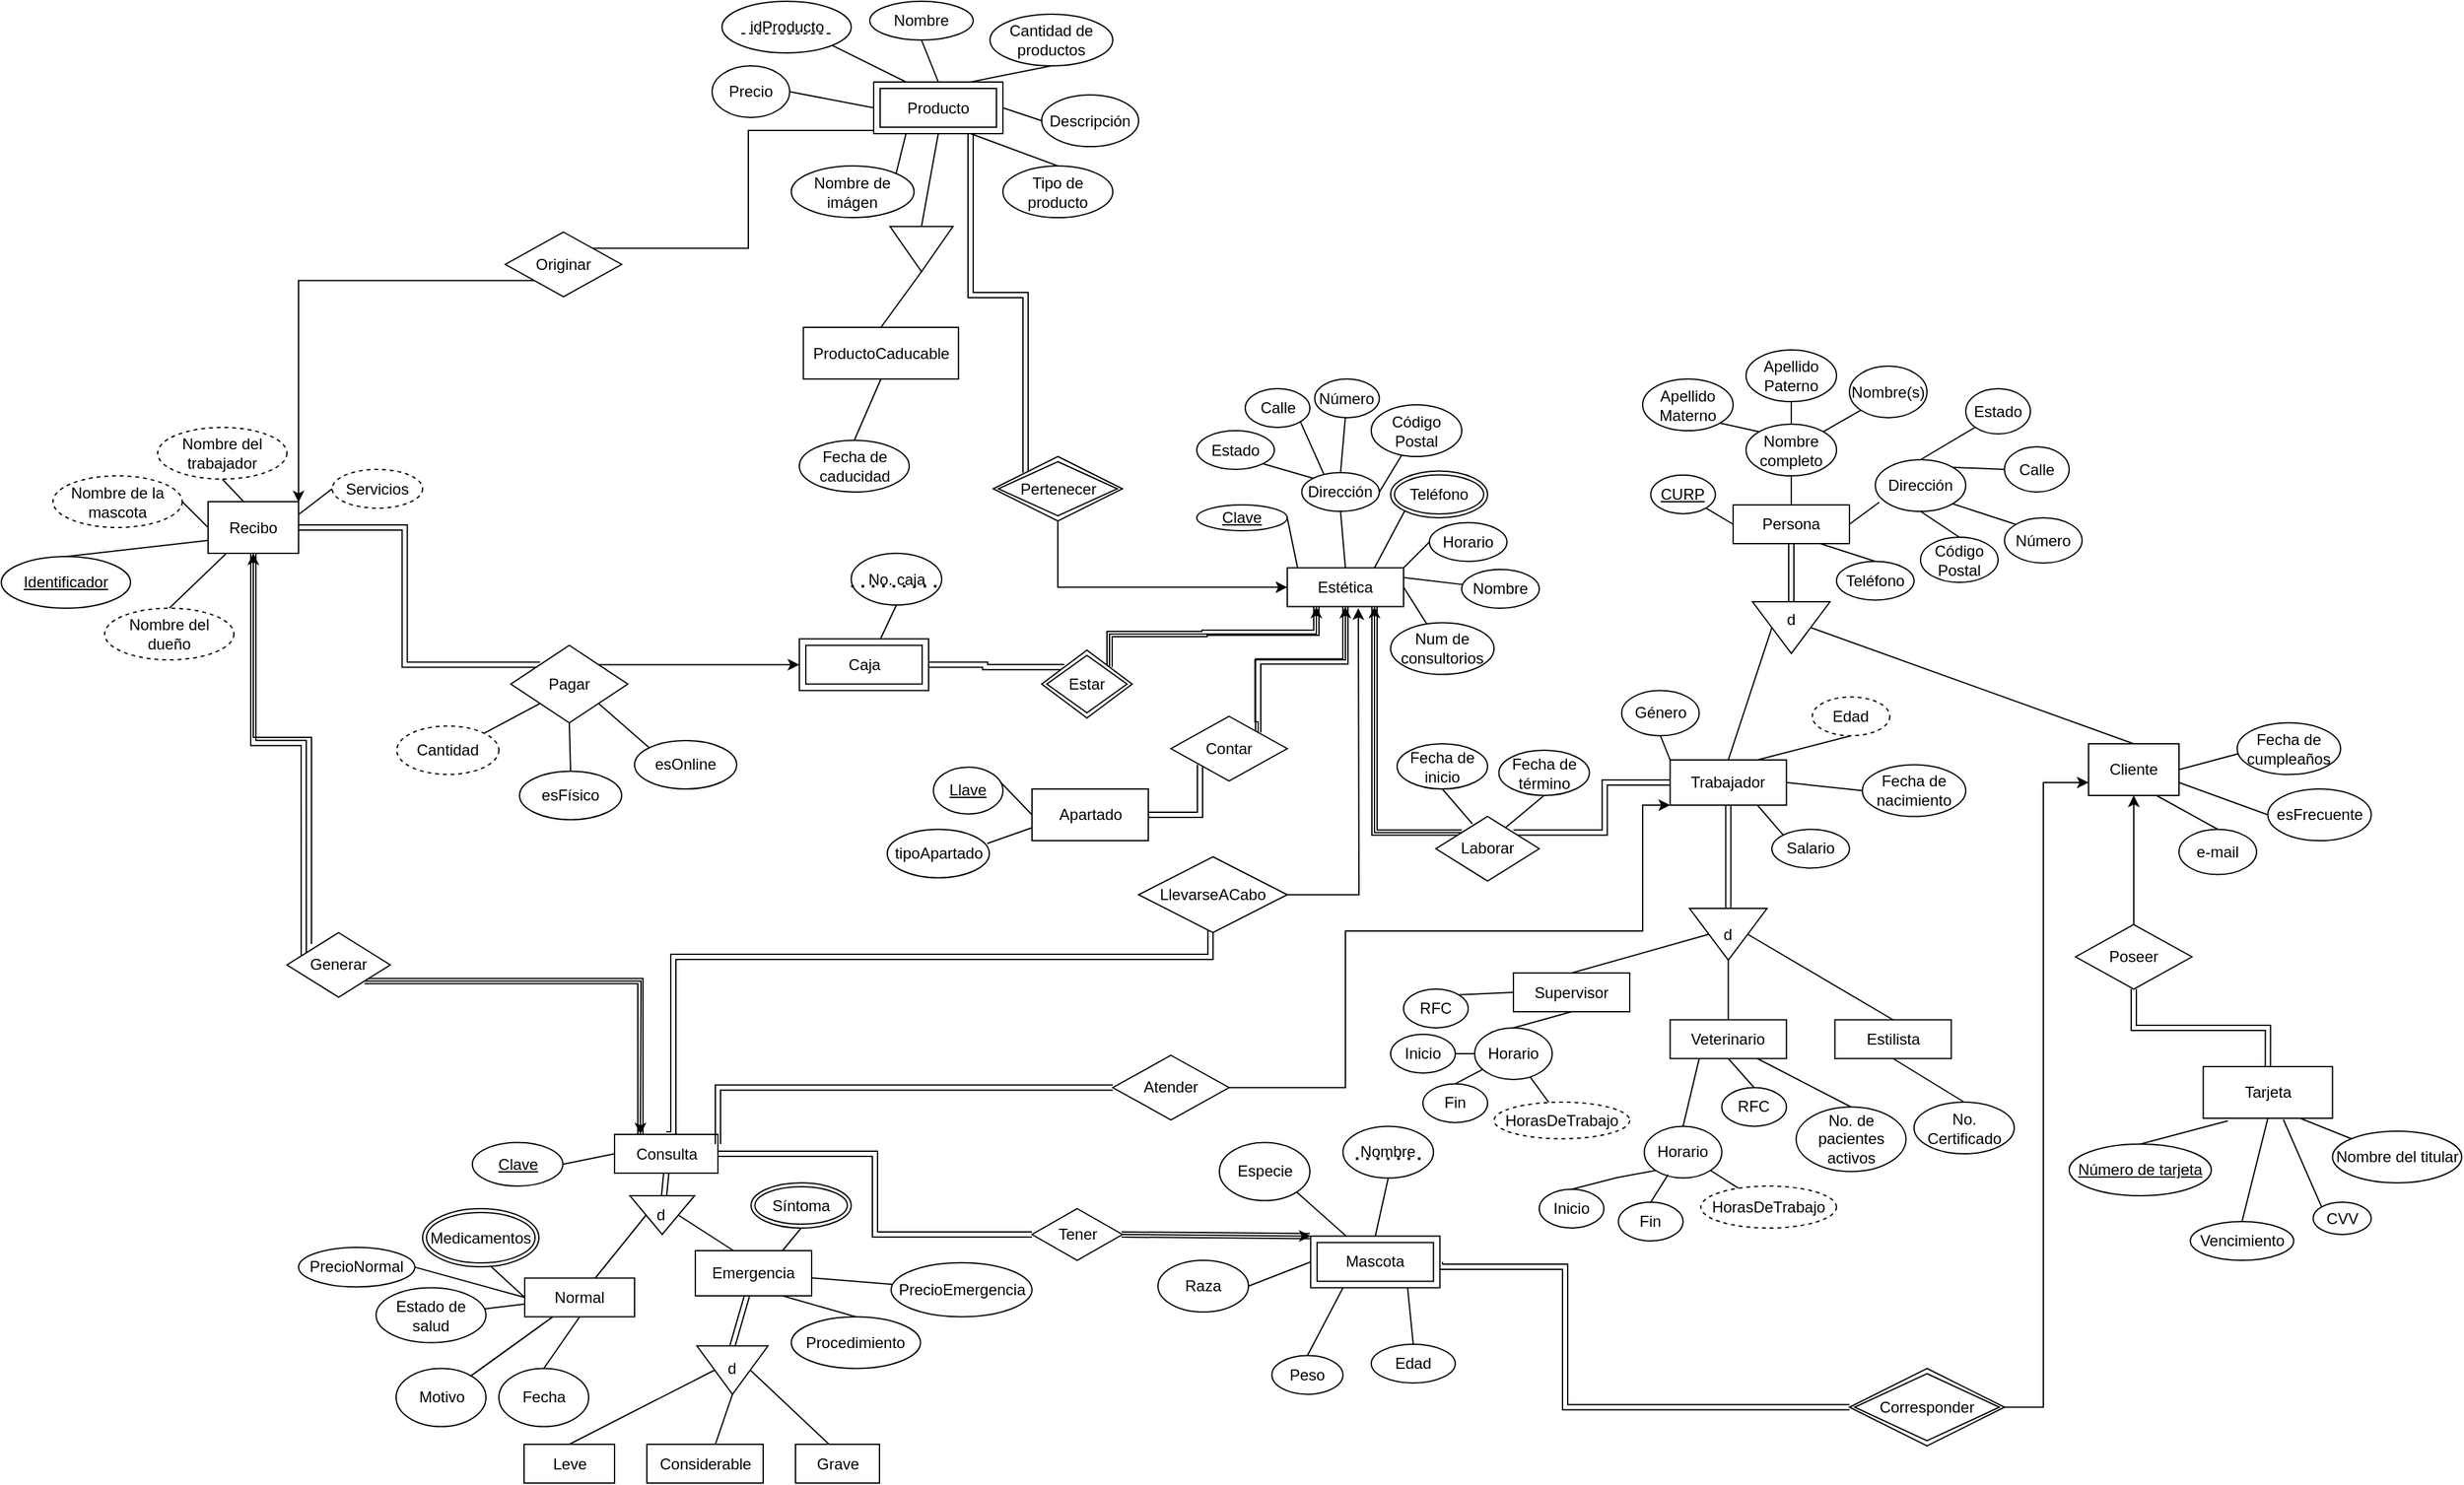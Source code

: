<mxfile version="17.4.0" type="github">
  <diagram id="R2lEEEUBdFMjLlhIrx00" name="Page-1">
    <mxGraphModel dx="2268" dy="905" grid="1" gridSize="10" guides="1" tooltips="1" connect="1" arrows="1" fold="1" page="0" pageScale="1" pageWidth="850" pageHeight="1100" math="0" shadow="0" extFonts="Permanent Marker^https://fonts.googleapis.com/css?family=Permanent+Marker">
      <root>
        <mxCell id="0" />
        <mxCell id="1" parent="0" />
        <mxCell id="Y6EgtgMJgNdpbUFqpuO5-127" style="edgeStyle=orthogonalEdgeStyle;rounded=0;orthogonalLoop=1;jettySize=auto;html=1;exitX=0.25;exitY=1;exitDx=0;exitDy=0;entryX=1;entryY=0;entryDx=0;entryDy=0;endArrow=classic;endFill=1;shape=link;" parent="1" source="ZXifpjUcbngJi2hG1lOk-1" target="kJQUSES96ACiAF_lhkWH-161" edge="1">
          <mxGeometry relative="1" as="geometry">
            <Array as="points">
              <mxPoint x="257" y="269" />
              <mxPoint x="171" y="269" />
              <mxPoint x="90" y="270" />
            </Array>
          </mxGeometry>
        </mxCell>
        <mxCell id="ZXifpjUcbngJi2hG1lOk-1" value="Estética" style="rounded=0;whiteSpace=wrap;html=1;" parent="1" vertex="1">
          <mxGeometry x="235" y="218.75" width="90" height="30" as="geometry" />
        </mxCell>
        <mxCell id="ZXifpjUcbngJi2hG1lOk-16" style="rounded=0;orthogonalLoop=1;jettySize=auto;html=1;entryX=1;entryY=0.25;entryDx=0;entryDy=0;endArrow=none;endFill=0;" parent="1" source="ZXifpjUcbngJi2hG1lOk-2" target="ZXifpjUcbngJi2hG1lOk-1" edge="1">
          <mxGeometry relative="1" as="geometry" />
        </mxCell>
        <mxCell id="ZXifpjUcbngJi2hG1lOk-2" value="Nombre" style="ellipse;whiteSpace=wrap;html=1;" parent="1" vertex="1">
          <mxGeometry x="370" y="220" width="60" height="30" as="geometry" />
        </mxCell>
        <mxCell id="Y6EgtgMJgNdpbUFqpuO5-104" style="edgeStyle=none;rounded=0;orthogonalLoop=1;jettySize=auto;html=1;exitX=0.5;exitY=1;exitDx=0;exitDy=0;entryX=0.5;entryY=0;entryDx=0;entryDy=0;endArrow=none;endFill=0;" parent="1" source="ZXifpjUcbngJi2hG1lOk-3" target="ZXifpjUcbngJi2hG1lOk-1" edge="1">
          <mxGeometry relative="1" as="geometry" />
        </mxCell>
        <mxCell id="ZXifpjUcbngJi2hG1lOk-3" value="Dirección" style="ellipse;whiteSpace=wrap;html=1;" parent="1" vertex="1">
          <mxGeometry x="246.25" y="145" width="60" height="30" as="geometry" />
        </mxCell>
        <mxCell id="kJQUSES96ACiAF_lhkWH-163" style="edgeStyle=none;rounded=0;orthogonalLoop=1;jettySize=auto;html=1;exitX=1;exitY=1;exitDx=0;exitDy=0;entryX=0;entryY=0;entryDx=0;entryDy=0;startArrow=none;startFill=0;endArrow=none;endFill=0;" parent="1" source="ZXifpjUcbngJi2hG1lOk-4" target="ZXifpjUcbngJi2hG1lOk-3" edge="1">
          <mxGeometry relative="1" as="geometry" />
        </mxCell>
        <mxCell id="ZXifpjUcbngJi2hG1lOk-4" value="Estado" style="ellipse;whiteSpace=wrap;html=1;" parent="1" vertex="1">
          <mxGeometry x="165" y="112.5" width="60" height="30" as="geometry" />
        </mxCell>
        <mxCell id="ZXifpjUcbngJi2hG1lOk-13" style="rounded=0;orthogonalLoop=1;jettySize=auto;html=1;exitX=1;exitY=1;exitDx=0;exitDy=0;entryX=0.283;entryY=0.033;entryDx=0;entryDy=0;entryPerimeter=0;endArrow=none;endFill=0;" parent="1" source="ZXifpjUcbngJi2hG1lOk-5" target="ZXifpjUcbngJi2hG1lOk-3" edge="1">
          <mxGeometry relative="1" as="geometry" />
        </mxCell>
        <mxCell id="ZXifpjUcbngJi2hG1lOk-5" value="Calle" style="ellipse;whiteSpace=wrap;html=1;" parent="1" vertex="1">
          <mxGeometry x="202.5" y="80" width="50" height="30" as="geometry" />
        </mxCell>
        <mxCell id="ZXifpjUcbngJi2hG1lOk-12" style="rounded=0;orthogonalLoop=1;jettySize=auto;html=1;entryX=0.5;entryY=0;entryDx=0;entryDy=0;endArrow=none;endFill=0;" parent="1" source="ZXifpjUcbngJi2hG1lOk-6" target="ZXifpjUcbngJi2hG1lOk-3" edge="1">
          <mxGeometry relative="1" as="geometry" />
        </mxCell>
        <mxCell id="ZXifpjUcbngJi2hG1lOk-6" value="Número" style="ellipse;whiteSpace=wrap;html=1;" parent="1" vertex="1">
          <mxGeometry x="256.25" y="72.5" width="50" height="30" as="geometry" />
        </mxCell>
        <mxCell id="ZXifpjUcbngJi2hG1lOk-11" style="rounded=0;orthogonalLoop=1;jettySize=auto;html=1;entryX=1;entryY=0.5;entryDx=0;entryDy=0;endArrow=none;endFill=0;" parent="1" source="ZXifpjUcbngJi2hG1lOk-7" target="ZXifpjUcbngJi2hG1lOk-3" edge="1">
          <mxGeometry relative="1" as="geometry" />
        </mxCell>
        <mxCell id="ZXifpjUcbngJi2hG1lOk-7" value="Código Postal" style="ellipse;whiteSpace=wrap;html=1;" parent="1" vertex="1">
          <mxGeometry x="300" y="92.5" width="70" height="40" as="geometry" />
        </mxCell>
        <mxCell id="ZXifpjUcbngJi2hG1lOk-17" style="rounded=0;orthogonalLoop=1;jettySize=auto;html=1;entryX=1;entryY=0.5;entryDx=0;entryDy=0;endArrow=none;endFill=0;" parent="1" source="ZXifpjUcbngJi2hG1lOk-8" target="ZXifpjUcbngJi2hG1lOk-1" edge="1">
          <mxGeometry relative="1" as="geometry" />
        </mxCell>
        <mxCell id="ZXifpjUcbngJi2hG1lOk-8" value="Num de consultorios" style="ellipse;whiteSpace=wrap;html=1;" parent="1" vertex="1">
          <mxGeometry x="315" y="261.25" width="80" height="40" as="geometry" />
        </mxCell>
        <mxCell id="kJQUSES96ACiAF_lhkWH-26" style="edgeStyle=none;rounded=0;orthogonalLoop=1;jettySize=auto;html=1;exitX=0.5;exitY=0;exitDx=0;exitDy=0;endArrow=none;endFill=0;" parent="1" edge="1">
          <mxGeometry relative="1" as="geometry">
            <mxPoint x="570" y="300" as="sourcePoint" />
          </mxGeometry>
        </mxCell>
        <mxCell id="kJQUSES96ACiAF_lhkWH-16" style="edgeStyle=none;rounded=0;orthogonalLoop=1;jettySize=auto;html=1;exitX=0;exitY=0.5;exitDx=0;exitDy=0;entryX=1;entryY=0.25;entryDx=0;entryDy=0;endArrow=none;endFill=0;" parent="1" edge="1">
          <mxGeometry relative="1" as="geometry">
            <mxPoint x="590" y="218.75" as="targetPoint" />
          </mxGeometry>
        </mxCell>
        <mxCell id="dr-Muq7pYiqNiIFcDWlw-23" style="edgeStyle=none;rounded=0;orthogonalLoop=1;jettySize=auto;html=1;exitX=0;exitY=1;exitDx=0;exitDy=0;fontSize=9;endArrow=none;endFill=0;" parent="1" edge="1">
          <mxGeometry relative="1" as="geometry">
            <mxPoint x="620.251" y="224.142" as="sourcePoint" />
            <mxPoint x="620.508" y="224.287" as="targetPoint" />
          </mxGeometry>
        </mxCell>
        <mxCell id="kJQUSES96ACiAF_lhkWH-17" style="edgeStyle=none;rounded=0;orthogonalLoop=1;jettySize=auto;html=1;exitX=0;exitY=0.5;exitDx=0;exitDy=0;entryX=1;entryY=0.75;entryDx=0;entryDy=0;endArrow=none;endFill=0;" parent="1" edge="1">
          <mxGeometry relative="1" as="geometry">
            <mxPoint x="590" y="236.25" as="targetPoint" />
          </mxGeometry>
        </mxCell>
        <mxCell id="kJQUSES96ACiAF_lhkWH-94" style="edgeStyle=none;rounded=0;orthogonalLoop=1;jettySize=auto;html=1;exitX=0.5;exitY=1;exitDx=0;exitDy=0;entryX=0.5;entryY=0;entryDx=0;entryDy=0;endArrow=none;endFill=0;" parent="1" source="kJQUSES96ACiAF_lhkWH-4" target="kJQUSES96ACiAF_lhkWH-10" edge="1">
          <mxGeometry relative="1" as="geometry" />
        </mxCell>
        <mxCell id="kJQUSES96ACiAF_lhkWH-4" value="Nombre" style="ellipse;whiteSpace=wrap;html=1;align=center;" parent="1" vertex="1">
          <mxGeometry x="278.13" y="651.25" width="70" height="40" as="geometry" />
        </mxCell>
        <mxCell id="kJQUSES96ACiAF_lhkWH-5" value="Edad" style="ellipse;whiteSpace=wrap;html=1;align=center;" parent="1" vertex="1">
          <mxGeometry x="300" y="820" width="65" height="30" as="geometry" />
        </mxCell>
        <mxCell id="kJQUSES96ACiAF_lhkWH-6" value="Peso" style="ellipse;whiteSpace=wrap;html=1;align=center;" parent="1" vertex="1">
          <mxGeometry x="223.13" y="828.75" width="55" height="30" as="geometry" />
        </mxCell>
        <mxCell id="kJQUSES96ACiAF_lhkWH-97" style="edgeStyle=none;rounded=0;orthogonalLoop=1;jettySize=auto;html=1;exitX=1;exitY=1;exitDx=0;exitDy=0;endArrow=none;endFill=0;" parent="1" source="kJQUSES96ACiAF_lhkWH-7" target="kJQUSES96ACiAF_lhkWH-10" edge="1">
          <mxGeometry relative="1" as="geometry" />
        </mxCell>
        <mxCell id="kJQUSES96ACiAF_lhkWH-7" value="Especie" style="ellipse;whiteSpace=wrap;html=1;align=center;" parent="1" vertex="1">
          <mxGeometry x="182.5" y="663.75" width="70" height="45" as="geometry" />
        </mxCell>
        <mxCell id="kJQUSES96ACiAF_lhkWH-98" style="edgeStyle=none;rounded=0;orthogonalLoop=1;jettySize=auto;html=1;exitX=1;exitY=0.5;exitDx=0;exitDy=0;entryX=0;entryY=0.5;entryDx=0;entryDy=0;endArrow=none;endFill=0;" parent="1" source="kJQUSES96ACiAF_lhkWH-8" target="kJQUSES96ACiAF_lhkWH-10" edge="1">
          <mxGeometry relative="1" as="geometry" />
        </mxCell>
        <mxCell id="kJQUSES96ACiAF_lhkWH-8" value="Raza" style="ellipse;whiteSpace=wrap;html=1;align=center;" parent="1" vertex="1">
          <mxGeometry x="135" y="755" width="70" height="40" as="geometry" />
        </mxCell>
        <mxCell id="kJQUSES96ACiAF_lhkWH-95" style="edgeStyle=none;rounded=0;orthogonalLoop=1;jettySize=auto;html=1;exitX=0.75;exitY=1;exitDx=0;exitDy=0;endArrow=none;endFill=0;entryX=0.5;entryY=0;entryDx=0;entryDy=0;" parent="1" source="kJQUSES96ACiAF_lhkWH-10" target="kJQUSES96ACiAF_lhkWH-5" edge="1">
          <mxGeometry relative="1" as="geometry">
            <mxPoint x="368.13" y="738.75" as="targetPoint" />
          </mxGeometry>
        </mxCell>
        <mxCell id="kJQUSES96ACiAF_lhkWH-96" style="edgeStyle=none;rounded=0;orthogonalLoop=1;jettySize=auto;html=1;exitX=0.25;exitY=1;exitDx=0;exitDy=0;entryX=0.5;entryY=0;entryDx=0;entryDy=0;endArrow=none;endFill=0;" parent="1" source="kJQUSES96ACiAF_lhkWH-10" target="kJQUSES96ACiAF_lhkWH-6" edge="1">
          <mxGeometry relative="1" as="geometry" />
        </mxCell>
        <mxCell id="Y6EgtgMJgNdpbUFqpuO5-193" style="edgeStyle=orthogonalEdgeStyle;rounded=0;orthogonalLoop=1;jettySize=auto;html=1;exitX=1;exitY=0.5;exitDx=0;exitDy=0;endArrow=none;endFill=0;shape=link;entryX=0;entryY=0.5;entryDx=0;entryDy=0;" parent="1" source="kJQUSES96ACiAF_lhkWH-10" target="Y6EgtgMJgNdpbUFqpuO5-248" edge="1">
          <mxGeometry relative="1" as="geometry">
            <mxPoint x="680" y="870" as="targetPoint" />
            <Array as="points">
              <mxPoint x="353" y="760" />
              <mxPoint x="450" y="760" />
              <mxPoint x="450" y="868" />
            </Array>
          </mxGeometry>
        </mxCell>
        <mxCell id="kJQUSES96ACiAF_lhkWH-10" value="Mascota" style="shape=ext;margin=3;double=1;whiteSpace=wrap;html=1;align=center;" parent="1" vertex="1">
          <mxGeometry x="253.13" y="736.25" width="100" height="40" as="geometry" />
        </mxCell>
        <mxCell id="kJQUSES96ACiAF_lhkWH-12" value="" style="endArrow=none;dashed=1;html=1;dashPattern=1 3;strokeWidth=2;rounded=0;" parent="1" edge="1">
          <mxGeometry width="50" height="50" relative="1" as="geometry">
            <mxPoint x="288.13" y="676.25" as="sourcePoint" />
            <mxPoint x="338.13" y="676.25" as="targetPoint" />
          </mxGeometry>
        </mxCell>
        <mxCell id="kJQUSES96ACiAF_lhkWH-44" style="edgeStyle=none;rounded=0;orthogonalLoop=1;jettySize=auto;html=1;exitX=0.5;exitY=1;exitDx=0;exitDy=0;endArrow=none;endFill=0;" parent="1" source="kJQUSES96ACiAF_lhkWH-39" target="kJQUSES96ACiAF_lhkWH-40" edge="1">
          <mxGeometry relative="1" as="geometry" />
        </mxCell>
        <mxCell id="kJQUSES96ACiAF_lhkWH-47" style="edgeStyle=none;rounded=0;orthogonalLoop=1;jettySize=auto;html=1;exitX=0.5;exitY=0;exitDx=0;exitDy=0;entryX=0.328;entryY=0;entryDx=0;entryDy=0;entryPerimeter=0;endArrow=none;endFill=0;" parent="1" source="kJQUSES96ACiAF_lhkWH-39" target="kJQUSES96ACiAF_lhkWH-42" edge="1">
          <mxGeometry relative="1" as="geometry" />
        </mxCell>
        <mxCell id="kJQUSES96ACiAF_lhkWH-39" value="" style="triangle;whiteSpace=wrap;html=1;rotation=90;" parent="1" vertex="1">
          <mxGeometry x="-263.62" y="695" width="30" height="50" as="geometry" />
        </mxCell>
        <mxCell id="kJQUSES96ACiAF_lhkWH-52" value="" style="edgeStyle=none;rounded=0;orthogonalLoop=1;jettySize=auto;html=1;endArrow=none;endFill=0;" parent="1" source="kJQUSES96ACiAF_lhkWH-40" target="kJQUSES96ACiAF_lhkWH-51" edge="1">
          <mxGeometry relative="1" as="geometry" />
        </mxCell>
        <mxCell id="kJQUSES96ACiAF_lhkWH-53" value="" style="edgeStyle=none;rounded=0;orthogonalLoop=1;jettySize=auto;html=1;endArrow=none;endFill=0;" parent="1" source="kJQUSES96ACiAF_lhkWH-40" target="kJQUSES96ACiAF_lhkWH-51" edge="1">
          <mxGeometry relative="1" as="geometry" />
        </mxCell>
        <mxCell id="kJQUSES96ACiAF_lhkWH-60" style="edgeStyle=none;rounded=0;orthogonalLoop=1;jettySize=auto;html=1;exitX=0.5;exitY=1;exitDx=0;exitDy=0;entryX=0.5;entryY=0;entryDx=0;entryDy=0;endArrow=none;endFill=0;" parent="1" source="kJQUSES96ACiAF_lhkWH-40" target="kJQUSES96ACiAF_lhkWH-56" edge="1">
          <mxGeometry relative="1" as="geometry" />
        </mxCell>
        <mxCell id="kJQUSES96ACiAF_lhkWH-40" value="Normal" style="whiteSpace=wrap;html=1;align=center;" parent="1" vertex="1">
          <mxGeometry x="-355" y="768.75" width="85" height="30" as="geometry" />
        </mxCell>
        <mxCell id="kJQUSES96ACiAF_lhkWH-43" style="edgeStyle=none;rounded=0;orthogonalLoop=1;jettySize=auto;html=1;endArrow=none;endFill=0;shape=link;exitX=0.5;exitY=1;exitDx=0;exitDy=0;" parent="1" source="Y6EgtgMJgNdpbUFqpuO5-152" target="kJQUSES96ACiAF_lhkWH-39" edge="1">
          <mxGeometry relative="1" as="geometry">
            <mxPoint x="-275.5" y="687.5" as="sourcePoint" />
          </mxGeometry>
        </mxCell>
        <mxCell id="kJQUSES96ACiAF_lhkWH-70" style="edgeStyle=none;rounded=0;orthogonalLoop=1;jettySize=auto;html=1;entryX=0;entryY=0.5;entryDx=0;entryDy=0;endArrow=none;endFill=0;shape=link;" parent="1" source="kJQUSES96ACiAF_lhkWH-42" target="kJQUSES96ACiAF_lhkWH-69" edge="1">
          <mxGeometry relative="1" as="geometry" />
        </mxCell>
        <mxCell id="kJQUSES96ACiAF_lhkWH-76" style="edgeStyle=none;rounded=0;orthogonalLoop=1;jettySize=auto;html=1;exitX=0.75;exitY=1;exitDx=0;exitDy=0;entryX=0.5;entryY=0;entryDx=0;entryDy=0;endArrow=none;endFill=0;" parent="1" source="kJQUSES96ACiAF_lhkWH-42" target="kJQUSES96ACiAF_lhkWH-75" edge="1">
          <mxGeometry relative="1" as="geometry" />
        </mxCell>
        <mxCell id="kJQUSES96ACiAF_lhkWH-42" value="Emergencia" style="whiteSpace=wrap;html=1;align=center;" parent="1" vertex="1">
          <mxGeometry x="-223" y="747.5" width="90" height="35" as="geometry" />
        </mxCell>
        <mxCell id="kJQUSES96ACiAF_lhkWH-51" value="Motivo" style="ellipse;whiteSpace=wrap;html=1;" parent="1" vertex="1">
          <mxGeometry x="-454.5" y="838.75" width="69.5" height="45" as="geometry" />
        </mxCell>
        <mxCell id="kJQUSES96ACiAF_lhkWH-55" value="" style="edgeStyle=none;rounded=0;orthogonalLoop=1;jettySize=auto;html=1;endArrow=none;endFill=0;" parent="1" source="kJQUSES96ACiAF_lhkWH-54" target="kJQUSES96ACiAF_lhkWH-40" edge="1">
          <mxGeometry relative="1" as="geometry" />
        </mxCell>
        <mxCell id="kJQUSES96ACiAF_lhkWH-54" value="Estado de salud" style="ellipse;whiteSpace=wrap;html=1;align=center;" parent="1" vertex="1">
          <mxGeometry x="-470" y="776.25" width="85" height="42.5" as="geometry" />
        </mxCell>
        <mxCell id="kJQUSES96ACiAF_lhkWH-56" value="Fecha" style="ellipse;whiteSpace=wrap;html=1;" parent="1" vertex="1">
          <mxGeometry x="-375" y="838.75" width="69.5" height="45" as="geometry" />
        </mxCell>
        <mxCell id="kJQUSES96ACiAF_lhkWH-59" style="edgeStyle=none;rounded=0;orthogonalLoop=1;jettySize=auto;html=1;exitX=0.5;exitY=1;exitDx=0;exitDy=0;entryX=0;entryY=0.5;entryDx=0;entryDy=0;endArrow=none;endFill=0;" parent="1" target="kJQUSES96ACiAF_lhkWH-40" edge="1">
          <mxGeometry relative="1" as="geometry">
            <mxPoint x="-382.25" y="758.75" as="sourcePoint" />
          </mxGeometry>
        </mxCell>
        <mxCell id="kJQUSES96ACiAF_lhkWH-99" style="edgeStyle=none;rounded=0;orthogonalLoop=1;jettySize=auto;html=1;exitX=0.5;exitY=1;exitDx=0;exitDy=0;entryX=0.75;entryY=0;entryDx=0;entryDy=0;endArrow=none;endFill=0;" parent="1" source="kJQUSES96ACiAF_lhkWH-62" target="kJQUSES96ACiAF_lhkWH-42" edge="1">
          <mxGeometry relative="1" as="geometry" />
        </mxCell>
        <mxCell id="kJQUSES96ACiAF_lhkWH-62" value="Síntoma" style="ellipse;shape=doubleEllipse;margin=3;whiteSpace=wrap;html=1;align=center;" parent="1" vertex="1">
          <mxGeometry x="-179.87" y="695" width="77.5" height="35" as="geometry" />
        </mxCell>
        <mxCell id="kJQUSES96ACiAF_lhkWH-71" style="edgeStyle=none;rounded=0;orthogonalLoop=1;jettySize=auto;html=1;exitX=0.5;exitY=0;exitDx=0;exitDy=0;endArrow=none;endFill=0;entryX=0.5;entryY=1;entryDx=0;entryDy=0;" parent="1" source="kJQUSES96ACiAF_lhkWH-66" target="kJQUSES96ACiAF_lhkWH-69" edge="1">
          <mxGeometry relative="1" as="geometry" />
        </mxCell>
        <mxCell id="kJQUSES96ACiAF_lhkWH-66" value="&lt;div&gt;Leve&lt;/div&gt;" style="whiteSpace=wrap;html=1;align=center;" parent="1" vertex="1">
          <mxGeometry x="-355.5" y="897.5" width="70" height="30" as="geometry" />
        </mxCell>
        <mxCell id="kJQUSES96ACiAF_lhkWH-67" value="Considerable" style="whiteSpace=wrap;html=1;align=center;" parent="1" vertex="1">
          <mxGeometry x="-260.5" y="897.5" width="90" height="30" as="geometry" />
        </mxCell>
        <mxCell id="kJQUSES96ACiAF_lhkWH-68" value="Grave" style="whiteSpace=wrap;html=1;align=center;" parent="1" vertex="1">
          <mxGeometry x="-145.5" y="897.5" width="65" height="30" as="geometry" />
        </mxCell>
        <mxCell id="kJQUSES96ACiAF_lhkWH-72" style="edgeStyle=none;rounded=0;orthogonalLoop=1;jettySize=auto;html=1;exitX=1;exitY=0.5;exitDx=0;exitDy=0;entryX=0.589;entryY=0;entryDx=0;entryDy=0;entryPerimeter=0;endArrow=none;endFill=0;" parent="1" source="kJQUSES96ACiAF_lhkWH-69" target="kJQUSES96ACiAF_lhkWH-67" edge="1">
          <mxGeometry relative="1" as="geometry" />
        </mxCell>
        <mxCell id="kJQUSES96ACiAF_lhkWH-73" style="edgeStyle=none;rounded=0;orthogonalLoop=1;jettySize=auto;html=1;exitX=0.5;exitY=0;exitDx=0;exitDy=0;entryX=0.4;entryY=0;entryDx=0;entryDy=0;entryPerimeter=0;endArrow=none;endFill=0;" parent="1" source="kJQUSES96ACiAF_lhkWH-69" target="kJQUSES96ACiAF_lhkWH-68" edge="1">
          <mxGeometry relative="1" as="geometry" />
        </mxCell>
        <mxCell id="kJQUSES96ACiAF_lhkWH-69" value="" style="triangle;whiteSpace=wrap;html=1;rotation=90;" parent="1" vertex="1">
          <mxGeometry x="-213" y="812.5" width="37.5" height="55" as="geometry" />
        </mxCell>
        <mxCell id="kJQUSES96ACiAF_lhkWH-74" value="d" style="text;html=1;strokeColor=none;fillColor=none;align=center;verticalAlign=middle;whiteSpace=wrap;rounded=0;" parent="1" vertex="1">
          <mxGeometry x="-208.62" y="827.5" width="28.75" height="22.5" as="geometry" />
        </mxCell>
        <mxCell id="kJQUSES96ACiAF_lhkWH-75" value="Procedimiento" style="ellipse;whiteSpace=wrap;html=1;align=center;" parent="1" vertex="1">
          <mxGeometry x="-148.75" y="798.75" width="100" height="40" as="geometry" />
        </mxCell>
        <mxCell id="kJQUSES96ACiAF_lhkWH-84" style="edgeStyle=orthogonalEdgeStyle;rounded=0;orthogonalLoop=1;jettySize=auto;html=1;exitX=0;exitY=0.5;exitDx=0;exitDy=0;entryX=1;entryY=0.5;entryDx=0;entryDy=0;endArrow=classic;endFill=1;shape=link;" parent="1" source="kJQUSES96ACiAF_lhkWH-93" target="Y6EgtgMJgNdpbUFqpuO5-152" edge="1">
          <mxGeometry relative="1" as="geometry">
            <mxPoint x="-229.312" y="207.5" as="sourcePoint" />
            <mxPoint x="-250" y="495" as="targetPoint" />
          </mxGeometry>
        </mxCell>
        <mxCell id="Y6EgtgMJgNdpbUFqpuO5-162" style="edgeStyle=orthogonalEdgeStyle;rounded=0;orthogonalLoop=1;jettySize=auto;html=1;exitX=1;exitY=0.5;exitDx=0;exitDy=0;endArrow=classic;endFill=1;" parent="1" source="ZD-YjnOHpJQmQxfKSUjU-16" edge="1">
          <mxGeometry relative="1" as="geometry">
            <mxPoint x="290" y="250" as="targetPoint" />
            <mxPoint x="235.63" y="458.75" as="sourcePoint" />
          </mxGeometry>
        </mxCell>
        <mxCell id="Y6EgtgMJgNdpbUFqpuO5-157" style="edgeStyle=none;rounded=0;orthogonalLoop=1;jettySize=auto;html=1;exitX=1;exitY=0.5;exitDx=0;exitDy=0;entryX=0;entryY=0;entryDx=0;entryDy=0;endArrow=classic;endFill=1;" parent="1" source="kJQUSES96ACiAF_lhkWH-93" target="kJQUSES96ACiAF_lhkWH-10" edge="1">
          <mxGeometry relative="1" as="geometry" />
        </mxCell>
        <mxCell id="kJQUSES96ACiAF_lhkWH-93" value="Tener" style="shape=rhombus;perimeter=rhombusPerimeter;whiteSpace=wrap;html=1;align=center;" parent="1" vertex="1">
          <mxGeometry x="37.5" y="715" width="70" height="40" as="geometry" />
        </mxCell>
        <mxCell id="kJQUSES96ACiAF_lhkWH-104" value="d" style="text;html=1;strokeColor=none;fillColor=none;align=center;verticalAlign=middle;whiteSpace=wrap;rounded=0;" parent="1" vertex="1">
          <mxGeometry x="-263.62" y="708.75" width="28.75" height="22.5" as="geometry" />
        </mxCell>
        <mxCell id="Y6EgtgMJgNdpbUFqpuO5-61" style="edgeStyle=none;rounded=0;orthogonalLoop=1;jettySize=auto;html=1;exitX=1;exitY=0;exitDx=0;exitDy=0;entryX=1;entryY=0.5;entryDx=0;entryDy=0;endArrow=none;endFill=0;" parent="1" source="kJQUSES96ACiAF_lhkWH-106" target="Y6EgtgMJgNdpbUFqpuO5-60" edge="1">
          <mxGeometry relative="1" as="geometry" />
        </mxCell>
        <mxCell id="kJQUSES96ACiAF_lhkWH-106" value="Fecha de cumpleaños" style="ellipse;whiteSpace=wrap;html=1;align=center;" parent="1" vertex="1">
          <mxGeometry x="970" y="338.75" width="80" height="40" as="geometry" />
        </mxCell>
        <mxCell id="kJQUSES96ACiAF_lhkWH-107" value="e-mail" style="ellipse;whiteSpace=wrap;html=1;align=center;" parent="1" vertex="1">
          <mxGeometry x="925" y="421.25" width="60" height="35" as="geometry" />
        </mxCell>
        <mxCell id="kJQUSES96ACiAF_lhkWH-128" style="edgeStyle=none;rounded=0;orthogonalLoop=1;jettySize=auto;html=1;entryX=0.5;entryY=0;entryDx=0;entryDy=0;endArrow=none;endFill=0;" parent="1" source="kJQUSES96ACiAF_lhkWH-122" target="kJQUSES96ACiAF_lhkWH-127" edge="1">
          <mxGeometry relative="1" as="geometry" />
        </mxCell>
        <mxCell id="kJQUSES96ACiAF_lhkWH-136" style="edgeStyle=none;rounded=0;orthogonalLoop=1;jettySize=auto;html=1;exitX=1;exitY=0.25;exitDx=0;exitDy=0;entryX=0;entryY=0.5;entryDx=0;entryDy=0;endArrow=none;endFill=0;" parent="1" source="kJQUSES96ACiAF_lhkWH-122" target="kJQUSES96ACiAF_lhkWH-135" edge="1">
          <mxGeometry relative="1" as="geometry" />
        </mxCell>
        <mxCell id="kJQUSES96ACiAF_lhkWH-138" style="edgeStyle=orthogonalEdgeStyle;rounded=0;orthogonalLoop=1;jettySize=auto;html=1;exitX=0.5;exitY=1;exitDx=0;exitDy=0;entryX=0.163;entryY=0.4;entryDx=0;entryDy=0;entryPerimeter=0;endArrow=none;endFill=0;startArrow=classic;startFill=1;shape=link;" parent="1" source="kJQUSES96ACiAF_lhkWH-122" target="kJQUSES96ACiAF_lhkWH-137" edge="1">
          <mxGeometry relative="1" as="geometry" />
        </mxCell>
        <mxCell id="kJQUSES96ACiAF_lhkWH-122" value="Recibo" style="whiteSpace=wrap;html=1;align=center;" parent="1" vertex="1">
          <mxGeometry x="-600" y="167.5" width="70" height="40" as="geometry" />
        </mxCell>
        <mxCell id="Y6EgtgMJgNdpbUFqpuO5-1" style="rounded=0;orthogonalLoop=1;jettySize=auto;html=1;exitX=0.5;exitY=0;exitDx=0;exitDy=0;entryX=0;entryY=0.75;entryDx=0;entryDy=0;endArrow=none;endFill=0;" parent="1" source="Y6EgtgMJgNdpbUFqpuO5-198" target="kJQUSES96ACiAF_lhkWH-122" edge="1">
          <mxGeometry relative="1" as="geometry">
            <mxPoint x="-663.673" y="215.642" as="sourcePoint" />
          </mxGeometry>
        </mxCell>
        <mxCell id="kJQUSES96ACiAF_lhkWH-127" value="Nombre del dueño" style="ellipse;whiteSpace=wrap;html=1;align=center;dashed=1;" parent="1" vertex="1">
          <mxGeometry x="-680" y="250" width="100" height="40" as="geometry" />
        </mxCell>
        <mxCell id="kJQUSES96ACiAF_lhkWH-132" style="edgeStyle=none;rounded=0;orthogonalLoop=1;jettySize=auto;html=1;exitX=1;exitY=0.5;exitDx=0;exitDy=0;entryX=0;entryY=0.5;entryDx=0;entryDy=0;endArrow=none;endFill=0;" parent="1" source="kJQUSES96ACiAF_lhkWH-129" target="kJQUSES96ACiAF_lhkWH-122" edge="1">
          <mxGeometry relative="1" as="geometry" />
        </mxCell>
        <mxCell id="kJQUSES96ACiAF_lhkWH-129" value="Nombre de la mascota" style="ellipse;whiteSpace=wrap;html=1;align=center;dashed=1;" parent="1" vertex="1">
          <mxGeometry x="-720" y="147.5" width="100" height="40" as="geometry" />
        </mxCell>
        <mxCell id="kJQUSES96ACiAF_lhkWH-134" style="edgeStyle=none;rounded=0;orthogonalLoop=1;jettySize=auto;html=1;exitX=0.5;exitY=1;exitDx=0;exitDy=0;entryX=0.4;entryY=0.013;entryDx=0;entryDy=0;entryPerimeter=0;endArrow=none;endFill=0;" parent="1" source="kJQUSES96ACiAF_lhkWH-133" target="kJQUSES96ACiAF_lhkWH-122" edge="1">
          <mxGeometry relative="1" as="geometry" />
        </mxCell>
        <mxCell id="kJQUSES96ACiAF_lhkWH-133" value="Nombre del trabajador" style="ellipse;whiteSpace=wrap;html=1;align=center;dashed=1;" parent="1" vertex="1">
          <mxGeometry x="-639" y="110" width="100" height="40" as="geometry" />
        </mxCell>
        <mxCell id="kJQUSES96ACiAF_lhkWH-135" value="Servicios" style="ellipse;whiteSpace=wrap;html=1;align=center;dashed=1;" parent="1" vertex="1">
          <mxGeometry x="-504" y="142.5" width="70" height="30" as="geometry" />
        </mxCell>
        <mxCell id="Y6EgtgMJgNdpbUFqpuO5-168" style="edgeStyle=orthogonalEdgeStyle;rounded=0;orthogonalLoop=1;jettySize=auto;html=1;exitX=1;exitY=1;exitDx=0;exitDy=0;entryX=0.25;entryY=0;entryDx=0;entryDy=0;endArrow=classic;endFill=1;shape=link;" parent="1" source="kJQUSES96ACiAF_lhkWH-137" target="Y6EgtgMJgNdpbUFqpuO5-152" edge="1">
          <mxGeometry relative="1" as="geometry">
            <mxPoint x="-474.5" y="686.25" as="sourcePoint" />
          </mxGeometry>
        </mxCell>
        <mxCell id="kJQUSES96ACiAF_lhkWH-137" value="Generar" style="shape=rhombus;perimeter=rhombusPerimeter;whiteSpace=wrap;html=1;align=center;" parent="1" vertex="1">
          <mxGeometry x="-539" y="501.25" width="80" height="50" as="geometry" />
        </mxCell>
        <mxCell id="kJQUSES96ACiAF_lhkWH-146" style="edgeStyle=none;rounded=0;orthogonalLoop=1;jettySize=auto;html=1;exitX=1;exitY=0.5;exitDx=0;exitDy=0;entryX=0.089;entryY=0;entryDx=0;entryDy=0;entryPerimeter=0;startArrow=none;startFill=0;endArrow=none;endFill=0;" parent="1" source="kJQUSES96ACiAF_lhkWH-142" target="ZXifpjUcbngJi2hG1lOk-1" edge="1">
          <mxGeometry relative="1" as="geometry" />
        </mxCell>
        <mxCell id="kJQUSES96ACiAF_lhkWH-142" value="Clave" style="ellipse;whiteSpace=wrap;html=1;align=center;fontStyle=4;" parent="1" vertex="1">
          <mxGeometry x="165" y="170" width="70" height="20" as="geometry" />
        </mxCell>
        <mxCell id="kJQUSES96ACiAF_lhkWH-164" style="edgeStyle=orthogonalEdgeStyle;rounded=0;orthogonalLoop=1;jettySize=auto;html=1;exitX=1;exitY=0.5;exitDx=0;exitDy=0;entryX=0;entryY=0;entryDx=0;entryDy=0;startArrow=none;startFill=0;endArrow=none;endFill=0;shape=link;" parent="1" source="kJQUSES96ACiAF_lhkWH-159" target="kJQUSES96ACiAF_lhkWH-161" edge="1">
          <mxGeometry relative="1" as="geometry" />
        </mxCell>
        <mxCell id="kJQUSES96ACiAF_lhkWH-159" value="Caja" style="shape=ext;margin=3;double=1;whiteSpace=wrap;html=1;align=center;" parent="1" vertex="1">
          <mxGeometry x="-142.5" y="273.75" width="100" height="40" as="geometry" />
        </mxCell>
        <mxCell id="kJQUSES96ACiAF_lhkWH-166" style="edgeStyle=none;rounded=0;orthogonalLoop=1;jettySize=auto;html=1;exitX=0.5;exitY=1;exitDx=0;exitDy=0;entryX=0.63;entryY=-0.012;entryDx=0;entryDy=0;entryPerimeter=0;startArrow=none;startFill=0;endArrow=none;endFill=0;" parent="1" source="kJQUSES96ACiAF_lhkWH-160" target="kJQUSES96ACiAF_lhkWH-159" edge="1">
          <mxGeometry relative="1" as="geometry" />
        </mxCell>
        <mxCell id="kJQUSES96ACiAF_lhkWH-160" value="No. caja" style="ellipse;whiteSpace=wrap;html=1;align=center;" parent="1" vertex="1">
          <mxGeometry x="-102.37" y="207.5" width="70" height="40" as="geometry" />
        </mxCell>
        <mxCell id="kJQUSES96ACiAF_lhkWH-161" value="Estar" style="shape=rhombus;double=1;perimeter=rhombusPerimeter;whiteSpace=wrap;html=1;align=center;" parent="1" vertex="1">
          <mxGeometry x="45" y="282.5" width="70" height="52.5" as="geometry" />
        </mxCell>
        <mxCell id="Y6EgtgMJgNdpbUFqpuO5-46" style="edgeStyle=none;rounded=0;orthogonalLoop=1;jettySize=auto;html=1;exitX=1;exitY=0.5;exitDx=0;exitDy=0;entryX=0.043;entryY=0.825;entryDx=0;entryDy=0;entryPerimeter=0;endArrow=none;endFill=0;" parent="1" source="Y6EgtgMJgNdpbUFqpuO5-2" target="Y6EgtgMJgNdpbUFqpuO5-8" edge="1">
          <mxGeometry relative="1" as="geometry" />
        </mxCell>
        <mxCell id="Y6EgtgMJgNdpbUFqpuO5-78" style="edgeStyle=none;rounded=0;orthogonalLoop=1;jettySize=auto;html=1;exitX=0.5;exitY=1;exitDx=0;exitDy=0;entryX=0;entryY=0.5;entryDx=0;entryDy=0;endArrow=none;endFill=0;shape=link;" parent="1" source="Y6EgtgMJgNdpbUFqpuO5-2" target="Y6EgtgMJgNdpbUFqpuO5-74" edge="1">
          <mxGeometry relative="1" as="geometry" />
        </mxCell>
        <mxCell id="Y6EgtgMJgNdpbUFqpuO5-148" style="edgeStyle=none;rounded=0;orthogonalLoop=1;jettySize=auto;html=1;exitX=0.75;exitY=1;exitDx=0;exitDy=0;entryX=0.5;entryY=0;entryDx=0;entryDy=0;endArrow=none;endFill=0;" parent="1" source="Y6EgtgMJgNdpbUFqpuO5-2" target="Y6EgtgMJgNdpbUFqpuO5-145" edge="1">
          <mxGeometry relative="1" as="geometry" />
        </mxCell>
        <mxCell id="Y6EgtgMJgNdpbUFqpuO5-2" value="Persona" style="whiteSpace=wrap;html=1;align=center;" parent="1" vertex="1">
          <mxGeometry x="580" y="170" width="90" height="30" as="geometry" />
        </mxCell>
        <mxCell id="Y6EgtgMJgNdpbUFqpuO5-45" style="edgeStyle=none;rounded=0;orthogonalLoop=1;jettySize=auto;html=1;exitX=0.5;exitY=1;exitDx=0;exitDy=0;entryX=0.5;entryY=0;entryDx=0;entryDy=0;endArrow=none;endFill=0;" parent="1" source="Y6EgtgMJgNdpbUFqpuO5-3" target="Y6EgtgMJgNdpbUFqpuO5-2" edge="1">
          <mxGeometry relative="1" as="geometry" />
        </mxCell>
        <mxCell id="Y6EgtgMJgNdpbUFqpuO5-48" style="edgeStyle=none;rounded=0;orthogonalLoop=1;jettySize=auto;html=1;exitX=1;exitY=0;exitDx=0;exitDy=0;entryX=0;entryY=1;entryDx=0;entryDy=0;endArrow=none;endFill=0;" parent="1" source="Y6EgtgMJgNdpbUFqpuO5-3" target="Y6EgtgMJgNdpbUFqpuO5-6" edge="1">
          <mxGeometry relative="1" as="geometry" />
        </mxCell>
        <mxCell id="Y6EgtgMJgNdpbUFqpuO5-3" value="Nombre completo" style="ellipse;whiteSpace=wrap;html=1;align=center;" parent="1" vertex="1">
          <mxGeometry x="590" y="107.5" width="70" height="40" as="geometry" />
        </mxCell>
        <mxCell id="Y6EgtgMJgNdpbUFqpuO5-49" style="edgeStyle=none;rounded=0;orthogonalLoop=1;jettySize=auto;html=1;exitX=1;exitY=1;exitDx=0;exitDy=0;entryX=0;entryY=0;entryDx=0;entryDy=0;endArrow=none;endFill=0;" parent="1" source="Y6EgtgMJgNdpbUFqpuO5-4" target="Y6EgtgMJgNdpbUFqpuO5-3" edge="1">
          <mxGeometry relative="1" as="geometry" />
        </mxCell>
        <mxCell id="Y6EgtgMJgNdpbUFqpuO5-4" value="Apellido Materno" style="ellipse;whiteSpace=wrap;html=1;align=center;" parent="1" vertex="1">
          <mxGeometry x="510" y="72.5" width="70" height="40" as="geometry" />
        </mxCell>
        <mxCell id="Y6EgtgMJgNdpbUFqpuO5-47" style="edgeStyle=none;rounded=0;orthogonalLoop=1;jettySize=auto;html=1;exitX=0.5;exitY=1;exitDx=0;exitDy=0;entryX=0.5;entryY=0;entryDx=0;entryDy=0;endArrow=none;endFill=0;" parent="1" source="Y6EgtgMJgNdpbUFqpuO5-5" target="Y6EgtgMJgNdpbUFqpuO5-3" edge="1">
          <mxGeometry relative="1" as="geometry" />
        </mxCell>
        <mxCell id="Y6EgtgMJgNdpbUFqpuO5-5" value="Apellido Paterno" style="ellipse;whiteSpace=wrap;html=1;align=center;" parent="1" vertex="1">
          <mxGeometry x="590" y="50" width="70" height="40" as="geometry" />
        </mxCell>
        <mxCell id="Y6EgtgMJgNdpbUFqpuO5-6" value="Nombre(s)" style="ellipse;whiteSpace=wrap;html=1;align=center;" parent="1" vertex="1">
          <mxGeometry x="670" y="62.5" width="60" height="40" as="geometry" />
        </mxCell>
        <mxCell id="Y6EgtgMJgNdpbUFqpuO5-55" style="edgeStyle=none;rounded=0;orthogonalLoop=1;jettySize=auto;html=1;exitX=0.5;exitY=1;exitDx=0;exitDy=0;entryX=0.5;entryY=0;entryDx=0;entryDy=0;endArrow=none;endFill=0;" parent="1" source="Y6EgtgMJgNdpbUFqpuO5-8" target="Y6EgtgMJgNdpbUFqpuO5-53" edge="1">
          <mxGeometry relative="1" as="geometry" />
        </mxCell>
        <mxCell id="Y6EgtgMJgNdpbUFqpuO5-56" style="edgeStyle=none;rounded=0;orthogonalLoop=1;jettySize=auto;html=1;exitX=1;exitY=1;exitDx=0;exitDy=0;entryX=0;entryY=0;entryDx=0;entryDy=0;endArrow=none;endFill=0;" parent="1" source="Y6EgtgMJgNdpbUFqpuO5-8" target="Y6EgtgMJgNdpbUFqpuO5-52" edge="1">
          <mxGeometry relative="1" as="geometry" />
        </mxCell>
        <mxCell id="Y6EgtgMJgNdpbUFqpuO5-57" style="edgeStyle=none;rounded=0;orthogonalLoop=1;jettySize=auto;html=1;exitX=1;exitY=0;exitDx=0;exitDy=0;entryX=0;entryY=0.5;entryDx=0;entryDy=0;endArrow=none;endFill=0;" parent="1" source="Y6EgtgMJgNdpbUFqpuO5-8" target="Y6EgtgMJgNdpbUFqpuO5-51" edge="1">
          <mxGeometry relative="1" as="geometry" />
        </mxCell>
        <mxCell id="Y6EgtgMJgNdpbUFqpuO5-58" style="edgeStyle=none;rounded=0;orthogonalLoop=1;jettySize=auto;html=1;exitX=0.5;exitY=0;exitDx=0;exitDy=0;entryX=0;entryY=1;entryDx=0;entryDy=0;endArrow=none;endFill=0;" parent="1" source="Y6EgtgMJgNdpbUFqpuO5-8" target="Y6EgtgMJgNdpbUFqpuO5-50" edge="1">
          <mxGeometry relative="1" as="geometry" />
        </mxCell>
        <mxCell id="Y6EgtgMJgNdpbUFqpuO5-8" value="Dirección" style="ellipse;whiteSpace=wrap;html=1;align=center;" parent="1" vertex="1">
          <mxGeometry x="690" y="135" width="70" height="40" as="geometry" />
        </mxCell>
        <mxCell id="Y6EgtgMJgNdpbUFqpuO5-44" style="edgeStyle=none;rounded=0;orthogonalLoop=1;jettySize=auto;html=1;exitX=1;exitY=1;exitDx=0;exitDy=0;entryX=0;entryY=0.5;entryDx=0;entryDy=0;endArrow=none;endFill=0;" parent="1" source="Y6EgtgMJgNdpbUFqpuO5-9" target="Y6EgtgMJgNdpbUFqpuO5-2" edge="1">
          <mxGeometry relative="1" as="geometry" />
        </mxCell>
        <mxCell id="Y6EgtgMJgNdpbUFqpuO5-9" value="&lt;div&gt;CURP&lt;/div&gt;" style="ellipse;whiteSpace=wrap;html=1;align=center;fontStyle=4;" parent="1" vertex="1">
          <mxGeometry x="516.25" y="146.88" width="50" height="30" as="geometry" />
        </mxCell>
        <mxCell id="Y6EgtgMJgNdpbUFqpuO5-83" style="edgeStyle=none;rounded=0;orthogonalLoop=1;jettySize=auto;html=1;exitX=0.5;exitY=0;exitDx=0;exitDy=0;entryX=0.5;entryY=1;entryDx=0;entryDy=0;endArrow=none;endFill=0;" parent="1" source="Y6EgtgMJgNdpbUFqpuO5-34" target="Y6EgtgMJgNdpbUFqpuO5-79" edge="1">
          <mxGeometry relative="1" as="geometry" />
        </mxCell>
        <mxCell id="Y6EgtgMJgNdpbUFqpuO5-206" style="rounded=0;orthogonalLoop=1;jettySize=auto;html=1;exitX=0.5;exitY=1;exitDx=0;exitDy=0;entryX=0.5;entryY=0;entryDx=0;entryDy=0;endArrow=none;endFill=0;" parent="1" source="Y6EgtgMJgNdpbUFqpuO5-34" target="Y6EgtgMJgNdpbUFqpuO5-200" edge="1">
          <mxGeometry relative="1" as="geometry" />
        </mxCell>
        <mxCell id="Y6EgtgMJgNdpbUFqpuO5-34" value="Supervisor" style="whiteSpace=wrap;html=1;align=center;" parent="1" vertex="1">
          <mxGeometry x="410" y="532.5" width="90" height="30" as="geometry" />
        </mxCell>
        <mxCell id="Y6EgtgMJgNdpbUFqpuO5-50" value="Estado" style="ellipse;whiteSpace=wrap;html=1;align=center;" parent="1" vertex="1">
          <mxGeometry x="760" y="80" width="50" height="35" as="geometry" />
        </mxCell>
        <mxCell id="Y6EgtgMJgNdpbUFqpuO5-51" value="Calle" style="ellipse;whiteSpace=wrap;html=1;align=center;" parent="1" vertex="1">
          <mxGeometry x="790" y="125" width="50" height="35" as="geometry" />
        </mxCell>
        <mxCell id="Y6EgtgMJgNdpbUFqpuO5-52" value="Número" style="ellipse;whiteSpace=wrap;html=1;align=center;" parent="1" vertex="1">
          <mxGeometry x="790" y="180" width="60" height="35" as="geometry" />
        </mxCell>
        <mxCell id="Y6EgtgMJgNdpbUFqpuO5-53" value="Código Postal" style="ellipse;whiteSpace=wrap;html=1;align=center;" parent="1" vertex="1">
          <mxGeometry x="725" y="195" width="60" height="35" as="geometry" />
        </mxCell>
        <mxCell id="Y6EgtgMJgNdpbUFqpuO5-62" style="edgeStyle=none;rounded=0;orthogonalLoop=1;jettySize=auto;html=1;exitX=0.75;exitY=1;exitDx=0;exitDy=0;entryX=0.5;entryY=0;entryDx=0;entryDy=0;endArrow=none;endFill=0;" parent="1" source="Y6EgtgMJgNdpbUFqpuO5-60" target="kJQUSES96ACiAF_lhkWH-107" edge="1">
          <mxGeometry relative="1" as="geometry" />
        </mxCell>
        <mxCell id="Y6EgtgMJgNdpbUFqpuO5-60" value="Cliente" style="whiteSpace=wrap;html=1;align=center;" parent="1" vertex="1">
          <mxGeometry x="855" y="355" width="70" height="40" as="geometry" />
        </mxCell>
        <mxCell id="Y6EgtgMJgNdpbUFqpuO5-70" style="edgeStyle=none;rounded=0;orthogonalLoop=1;jettySize=auto;html=1;exitX=0.75;exitY=0;exitDx=0;exitDy=0;entryX=0.5;entryY=1;entryDx=0;entryDy=0;endArrow=none;endFill=0;" parent="1" source="Y6EgtgMJgNdpbUFqpuO5-63" target="Y6EgtgMJgNdpbUFqpuO5-103" edge="1">
          <mxGeometry relative="1" as="geometry">
            <mxPoint x="665.037" y="354.357" as="targetPoint" />
          </mxGeometry>
        </mxCell>
        <mxCell id="Y6EgtgMJgNdpbUFqpuO5-71" style="edgeStyle=none;rounded=0;orthogonalLoop=1;jettySize=auto;html=1;exitX=0.75;exitY=1;exitDx=0;exitDy=0;entryX=0;entryY=0;entryDx=0;entryDy=0;endArrow=none;endFill=0;" parent="1" source="Y6EgtgMJgNdpbUFqpuO5-63" target="Y6EgtgMJgNdpbUFqpuO5-66" edge="1">
          <mxGeometry relative="1" as="geometry" />
        </mxCell>
        <mxCell id="Y6EgtgMJgNdpbUFqpuO5-82" style="edgeStyle=none;shape=link;rounded=0;orthogonalLoop=1;jettySize=auto;html=1;exitX=0.5;exitY=1;exitDx=0;exitDy=0;entryX=0;entryY=0.5;entryDx=0;entryDy=0;endArrow=none;endFill=0;" parent="1" source="Y6EgtgMJgNdpbUFqpuO5-63" target="Y6EgtgMJgNdpbUFqpuO5-79" edge="1">
          <mxGeometry relative="1" as="geometry" />
        </mxCell>
        <mxCell id="Y6EgtgMJgNdpbUFqpuO5-147" style="edgeStyle=none;rounded=0;orthogonalLoop=1;jettySize=auto;html=1;exitX=1;exitY=0.5;exitDx=0;exitDy=0;entryX=0;entryY=0.5;entryDx=0;entryDy=0;endArrow=none;endFill=0;" parent="1" source="Y6EgtgMJgNdpbUFqpuO5-63" target="Y6EgtgMJgNdpbUFqpuO5-67" edge="1">
          <mxGeometry relative="1" as="geometry" />
        </mxCell>
        <mxCell id="Y6EgtgMJgNdpbUFqpuO5-63" value="Trabajador" style="whiteSpace=wrap;html=1;align=center;" parent="1" vertex="1">
          <mxGeometry x="531.25" y="367.5" width="90" height="35" as="geometry" />
        </mxCell>
        <mxCell id="Y6EgtgMJgNdpbUFqpuO5-66" value="Salario" style="ellipse;whiteSpace=wrap;html=1;align=center;" parent="1" vertex="1">
          <mxGeometry x="610" y="421.25" width="60" height="30" as="geometry" />
        </mxCell>
        <mxCell id="Y6EgtgMJgNdpbUFqpuO5-69" style="edgeStyle=none;rounded=0;orthogonalLoop=1;jettySize=auto;html=1;exitX=0.5;exitY=1;exitDx=0;exitDy=0;entryX=0;entryY=0;entryDx=0;entryDy=0;endArrow=none;endFill=0;" parent="1" source="Y6EgtgMJgNdpbUFqpuO5-68" target="Y6EgtgMJgNdpbUFqpuO5-63" edge="1">
          <mxGeometry relative="1" as="geometry" />
        </mxCell>
        <mxCell id="Y6EgtgMJgNdpbUFqpuO5-68" value="Género" style="ellipse;whiteSpace=wrap;html=1;align=center;" parent="1" vertex="1">
          <mxGeometry x="493.75" y="313.75" width="60" height="35" as="geometry" />
        </mxCell>
        <mxCell id="Y6EgtgMJgNdpbUFqpuO5-224" style="rounded=0;orthogonalLoop=1;jettySize=auto;html=1;exitX=0.5;exitY=1;exitDx=0;exitDy=0;entryX=0.5;entryY=0;entryDx=0;entryDy=0;endArrow=none;endFill=0;" parent="1" source="Y6EgtgMJgNdpbUFqpuO5-74" target="Y6EgtgMJgNdpbUFqpuO5-63" edge="1">
          <mxGeometry relative="1" as="geometry" />
        </mxCell>
        <mxCell id="Y6EgtgMJgNdpbUFqpuO5-225" style="edgeStyle=none;rounded=0;orthogonalLoop=1;jettySize=auto;html=1;exitX=0.5;exitY=0;exitDx=0;exitDy=0;entryX=0.5;entryY=0;entryDx=0;entryDy=0;endArrow=none;endFill=0;" parent="1" source="Y6EgtgMJgNdpbUFqpuO5-74" target="Y6EgtgMJgNdpbUFqpuO5-60" edge="1">
          <mxGeometry relative="1" as="geometry" />
        </mxCell>
        <mxCell id="Y6EgtgMJgNdpbUFqpuO5-74" value="" style="triangle;whiteSpace=wrap;html=1;rotation=90;" parent="1" vertex="1">
          <mxGeometry x="605" y="235" width="40" height="60" as="geometry" />
        </mxCell>
        <mxCell id="Y6EgtgMJgNdpbUFqpuO5-84" style="edgeStyle=none;rounded=0;orthogonalLoop=1;jettySize=auto;html=1;exitX=1;exitY=0.5;exitDx=0;exitDy=0;entryX=0.5;entryY=0;entryDx=0;entryDy=0;endArrow=none;endFill=0;" parent="1" source="Y6EgtgMJgNdpbUFqpuO5-79" target="Y6EgtgMJgNdpbUFqpuO5-80" edge="1">
          <mxGeometry relative="1" as="geometry" />
        </mxCell>
        <mxCell id="Y6EgtgMJgNdpbUFqpuO5-85" style="edgeStyle=none;rounded=0;orthogonalLoop=1;jettySize=auto;html=1;exitX=0.5;exitY=0;exitDx=0;exitDy=0;entryX=0.5;entryY=0;entryDx=0;entryDy=0;endArrow=none;endFill=0;" parent="1" source="Y6EgtgMJgNdpbUFqpuO5-79" target="Y6EgtgMJgNdpbUFqpuO5-81" edge="1">
          <mxGeometry relative="1" as="geometry" />
        </mxCell>
        <mxCell id="Y6EgtgMJgNdpbUFqpuO5-79" value="" style="triangle;whiteSpace=wrap;html=1;rotation=90;" parent="1" vertex="1">
          <mxGeometry x="556.25" y="472.5" width="40" height="60" as="geometry" />
        </mxCell>
        <mxCell id="Y6EgtgMJgNdpbUFqpuO5-94" style="edgeStyle=none;rounded=0;orthogonalLoop=1;jettySize=auto;html=1;exitX=0.5;exitY=1;exitDx=0;exitDy=0;entryX=0.5;entryY=0;entryDx=0;entryDy=0;endArrow=none;endFill=0;" parent="1" source="Y6EgtgMJgNdpbUFqpuO5-80" target="Y6EgtgMJgNdpbUFqpuO5-90" edge="1">
          <mxGeometry relative="1" as="geometry" />
        </mxCell>
        <mxCell id="Y6EgtgMJgNdpbUFqpuO5-95" style="edgeStyle=none;rounded=0;orthogonalLoop=1;jettySize=auto;html=1;exitX=0.75;exitY=1;exitDx=0;exitDy=0;entryX=0.5;entryY=0;entryDx=0;entryDy=0;endArrow=none;endFill=0;" parent="1" source="Y6EgtgMJgNdpbUFqpuO5-80" target="Y6EgtgMJgNdpbUFqpuO5-91" edge="1">
          <mxGeometry relative="1" as="geometry" />
        </mxCell>
        <mxCell id="Y6EgtgMJgNdpbUFqpuO5-80" value="Veterinario" style="whiteSpace=wrap;html=1;align=center;" parent="1" vertex="1">
          <mxGeometry x="531.25" y="568.75" width="90" height="30" as="geometry" />
        </mxCell>
        <mxCell id="Y6EgtgMJgNdpbUFqpuO5-102" style="edgeStyle=none;rounded=0;orthogonalLoop=1;jettySize=auto;html=1;exitX=0.5;exitY=1;exitDx=0;exitDy=0;entryX=0.5;entryY=0;entryDx=0;entryDy=0;endArrow=none;endFill=0;" parent="1" source="Y6EgtgMJgNdpbUFqpuO5-81" target="Y6EgtgMJgNdpbUFqpuO5-101" edge="1">
          <mxGeometry relative="1" as="geometry" />
        </mxCell>
        <mxCell id="Y6EgtgMJgNdpbUFqpuO5-81" value="Estilista" style="whiteSpace=wrap;html=1;align=center;" parent="1" vertex="1">
          <mxGeometry x="658.75" y="568.75" width="90" height="30" as="geometry" />
        </mxCell>
        <mxCell id="Y6EgtgMJgNdpbUFqpuO5-93" style="edgeStyle=none;rounded=0;orthogonalLoop=1;jettySize=auto;html=1;exitX=0.5;exitY=0;exitDx=0;exitDy=0;entryX=0.25;entryY=1;entryDx=0;entryDy=0;endArrow=none;endFill=0;" parent="1" source="Y6EgtgMJgNdpbUFqpuO5-88" target="Y6EgtgMJgNdpbUFqpuO5-80" edge="1">
          <mxGeometry relative="1" as="geometry" />
        </mxCell>
        <mxCell id="ZD-YjnOHpJQmQxfKSUjU-2" style="edgeStyle=none;rounded=0;orthogonalLoop=1;jettySize=auto;html=1;exitX=1;exitY=1;exitDx=0;exitDy=0;endArrow=none;endFill=0;" parent="1" source="Y6EgtgMJgNdpbUFqpuO5-88" target="ZD-YjnOHpJQmQxfKSUjU-1" edge="1">
          <mxGeometry relative="1" as="geometry" />
        </mxCell>
        <mxCell id="Y6EgtgMJgNdpbUFqpuO5-88" value="Horario" style="ellipse;whiteSpace=wrap;html=1;align=center;" parent="1" vertex="1">
          <mxGeometry x="511.25" y="651.25" width="60" height="40" as="geometry" />
        </mxCell>
        <mxCell id="Y6EgtgMJgNdpbUFqpuO5-230" value="" style="edgeStyle=none;rounded=0;orthogonalLoop=1;jettySize=auto;html=1;endArrow=none;endFill=0;entryX=0;entryY=0.5;entryDx=0;entryDy=0;exitX=1;exitY=0;exitDx=0;exitDy=0;" parent="1" source="Y6EgtgMJgNdpbUFqpuO5-89" target="Y6EgtgMJgNdpbUFqpuO5-34" edge="1">
          <mxGeometry relative="1" as="geometry">
            <mxPoint x="442.5" y="590" as="targetPoint" />
          </mxGeometry>
        </mxCell>
        <mxCell id="ZD-YjnOHpJQmQxfKSUjU-5" style="edgeStyle=none;rounded=0;orthogonalLoop=1;jettySize=auto;html=1;exitX=1;exitY=0;exitDx=0;exitDy=0;endArrow=none;endFill=0;entryX=1;entryY=0;entryDx=0;entryDy=0;" parent="1" source="Y6EgtgMJgNdpbUFqpuO5-89" target="Y6EgtgMJgNdpbUFqpuO5-89" edge="1">
          <mxGeometry relative="1" as="geometry">
            <mxPoint x="370" y="540" as="targetPoint" />
          </mxGeometry>
        </mxCell>
        <mxCell id="Y6EgtgMJgNdpbUFqpuO5-89" value="RFC" style="ellipse;whiteSpace=wrap;html=1;align=center;" parent="1" vertex="1">
          <mxGeometry x="325" y="545" width="50" height="30" as="geometry" />
        </mxCell>
        <mxCell id="Y6EgtgMJgNdpbUFqpuO5-90" value="RFC" style="ellipse;whiteSpace=wrap;html=1;align=center;" parent="1" vertex="1">
          <mxGeometry x="571.25" y="621.25" width="50" height="30" as="geometry" />
        </mxCell>
        <mxCell id="Y6EgtgMJgNdpbUFqpuO5-91" value="No. de pacientes activos" style="ellipse;whiteSpace=wrap;html=1;align=center;" parent="1" vertex="1">
          <mxGeometry x="628.75" y="636.25" width="85" height="50" as="geometry" />
        </mxCell>
        <mxCell id="Y6EgtgMJgNdpbUFqpuO5-238" style="edgeStyle=none;rounded=0;orthogonalLoop=1;jettySize=auto;html=1;entryX=0;entryY=1;entryDx=0;entryDy=0;endArrow=none;endFill=0;exitX=0.5;exitY=0;exitDx=0;exitDy=0;" parent="1" source="Y6EgtgMJgNdpbUFqpuO5-97" target="Y6EgtgMJgNdpbUFqpuO5-88" edge="1">
          <mxGeometry relative="1" as="geometry">
            <Array as="points">
              <mxPoint x="490" y="691" />
            </Array>
          </mxGeometry>
        </mxCell>
        <mxCell id="Y6EgtgMJgNdpbUFqpuO5-97" value="Inicio" style="ellipse;whiteSpace=wrap;html=1;align=center;" parent="1" vertex="1">
          <mxGeometry x="430" y="700" width="50" height="30" as="geometry" />
        </mxCell>
        <mxCell id="Y6EgtgMJgNdpbUFqpuO5-100" style="edgeStyle=none;rounded=0;orthogonalLoop=1;jettySize=auto;html=1;exitX=0.5;exitY=0;exitDx=0;exitDy=0;endArrow=none;endFill=0;entryX=0.308;entryY=0.933;entryDx=0;entryDy=0;entryPerimeter=0;" parent="1" source="Y6EgtgMJgNdpbUFqpuO5-98" target="Y6EgtgMJgNdpbUFqpuO5-88" edge="1">
          <mxGeometry relative="1" as="geometry">
            <mxPoint x="530" y="680" as="targetPoint" />
          </mxGeometry>
        </mxCell>
        <mxCell id="Y6EgtgMJgNdpbUFqpuO5-98" value="Fin" style="ellipse;whiteSpace=wrap;html=1;align=center;" parent="1" vertex="1">
          <mxGeometry x="491.25" y="710" width="50" height="30" as="geometry" />
        </mxCell>
        <mxCell id="Y6EgtgMJgNdpbUFqpuO5-101" value="No. Certificado" style="ellipse;whiteSpace=wrap;html=1;align=center;" parent="1" vertex="1">
          <mxGeometry x="720" y="632.5" width="77.5" height="40" as="geometry" />
        </mxCell>
        <mxCell id="Y6EgtgMJgNdpbUFqpuO5-103" value="Edad" style="ellipse;whiteSpace=wrap;html=1;align=center;dashed=1;" parent="1" vertex="1">
          <mxGeometry x="641.25" y="318.75" width="60" height="30" as="geometry" />
        </mxCell>
        <mxCell id="Y6EgtgMJgNdpbUFqpuO5-115" style="edgeStyle=none;rounded=0;orthogonalLoop=1;jettySize=auto;html=1;exitX=0.5;exitY=1;exitDx=0;exitDy=0;entryX=0;entryY=0.5;entryDx=0;entryDy=0;endArrow=none;endFill=0;" parent="1" source="Y6EgtgMJgNdpbUFqpuO5-105" target="Y6EgtgMJgNdpbUFqpuO5-114" edge="1">
          <mxGeometry relative="1" as="geometry" />
        </mxCell>
        <mxCell id="Y6EgtgMJgNdpbUFqpuO5-118" style="edgeStyle=none;rounded=0;orthogonalLoop=1;jettySize=auto;html=1;exitX=0.75;exitY=1;exitDx=0;exitDy=0;entryX=0.5;entryY=0;entryDx=0;entryDy=0;endArrow=none;endFill=0;" parent="1" source="Y6EgtgMJgNdpbUFqpuO5-105" target="Y6EgtgMJgNdpbUFqpuO5-109" edge="1">
          <mxGeometry relative="1" as="geometry" />
        </mxCell>
        <mxCell id="Y6EgtgMJgNdpbUFqpuO5-119" style="edgeStyle=none;rounded=0;orthogonalLoop=1;jettySize=auto;html=1;exitX=1;exitY=0.5;exitDx=0;exitDy=0;entryX=0;entryY=0.5;entryDx=0;entryDy=0;endArrow=none;endFill=0;" parent="1" source="Y6EgtgMJgNdpbUFqpuO5-105" target="Y6EgtgMJgNdpbUFqpuO5-110" edge="1">
          <mxGeometry relative="1" as="geometry" />
        </mxCell>
        <mxCell id="Y6EgtgMJgNdpbUFqpuO5-120" style="edgeStyle=none;rounded=0;orthogonalLoop=1;jettySize=auto;html=1;exitX=0.75;exitY=0;exitDx=0;exitDy=0;entryX=0.5;entryY=1;entryDx=0;entryDy=0;endArrow=none;endFill=0;" parent="1" source="Y6EgtgMJgNdpbUFqpuO5-105" target="Y6EgtgMJgNdpbUFqpuO5-111" edge="1">
          <mxGeometry relative="1" as="geometry" />
        </mxCell>
        <mxCell id="Y6EgtgMJgNdpbUFqpuO5-125" style="edgeStyle=orthogonalEdgeStyle;rounded=0;orthogonalLoop=1;jettySize=auto;html=1;exitX=0.75;exitY=1;exitDx=0;exitDy=0;entryX=0;entryY=0;entryDx=0;entryDy=0;endArrow=none;endFill=0;shape=link;" parent="1" source="Y6EgtgMJgNdpbUFqpuO5-105" target="Y6EgtgMJgNdpbUFqpuO5-124" edge="1">
          <mxGeometry relative="1" as="geometry" />
        </mxCell>
        <mxCell id="Y6EgtgMJgNdpbUFqpuO5-105" value="Producto" style="shape=ext;margin=3;double=1;whiteSpace=wrap;html=1;align=center;" parent="1" vertex="1">
          <mxGeometry x="-85" y="-157.5" width="100" height="40" as="geometry" />
        </mxCell>
        <mxCell id="Y6EgtgMJgNdpbUFqpuO5-122" style="edgeStyle=none;rounded=0;orthogonalLoop=1;jettySize=auto;html=1;exitX=1;exitY=1;exitDx=0;exitDy=0;entryX=0.25;entryY=0;entryDx=0;entryDy=0;endArrow=none;endFill=0;" parent="1" source="Y6EgtgMJgNdpbUFqpuO5-106" target="Y6EgtgMJgNdpbUFqpuO5-105" edge="1">
          <mxGeometry relative="1" as="geometry" />
        </mxCell>
        <mxCell id="Y6EgtgMJgNdpbUFqpuO5-106" value="idProducto" style="ellipse;whiteSpace=wrap;html=1;align=center;" parent="1" vertex="1">
          <mxGeometry x="-202.37" y="-220" width="100" height="40" as="geometry" />
        </mxCell>
        <mxCell id="Y6EgtgMJgNdpbUFqpuO5-107" value="" style="endArrow=none;dashed=1;html=1;rounded=0;" parent="1" edge="1">
          <mxGeometry width="50" height="50" relative="1" as="geometry">
            <mxPoint x="-187.37" y="-195" as="sourcePoint" />
            <mxPoint x="-117.37" y="-195" as="targetPoint" />
          </mxGeometry>
        </mxCell>
        <mxCell id="Y6EgtgMJgNdpbUFqpuO5-123" style="edgeStyle=none;rounded=0;orthogonalLoop=1;jettySize=auto;html=1;exitX=1;exitY=0.5;exitDx=0;exitDy=0;entryX=0;entryY=0.5;entryDx=0;entryDy=0;endArrow=none;endFill=0;" parent="1" source="Y6EgtgMJgNdpbUFqpuO5-108" target="Y6EgtgMJgNdpbUFqpuO5-105" edge="1">
          <mxGeometry relative="1" as="geometry" />
        </mxCell>
        <mxCell id="Y6EgtgMJgNdpbUFqpuO5-108" value="Precio" style="ellipse;whiteSpace=wrap;html=1;align=center;" parent="1" vertex="1">
          <mxGeometry x="-210" y="-170" width="60" height="40" as="geometry" />
        </mxCell>
        <mxCell id="Y6EgtgMJgNdpbUFqpuO5-109" value="Tipo de producto" style="ellipse;whiteSpace=wrap;html=1;align=center;" parent="1" vertex="1">
          <mxGeometry x="15.0" y="-92.5" width="85" height="40" as="geometry" />
        </mxCell>
        <mxCell id="Y6EgtgMJgNdpbUFqpuO5-110" value="Descripción" style="ellipse;whiteSpace=wrap;html=1;align=center;" parent="1" vertex="1">
          <mxGeometry x="45.0" y="-147.5" width="75" height="40" as="geometry" />
        </mxCell>
        <mxCell id="Y6EgtgMJgNdpbUFqpuO5-111" value="Cantidad de productos" style="ellipse;whiteSpace=wrap;html=1;align=center;" parent="1" vertex="1">
          <mxGeometry x="5.0" y="-210" width="95" height="40" as="geometry" />
        </mxCell>
        <mxCell id="Y6EgtgMJgNdpbUFqpuO5-117" style="edgeStyle=none;rounded=0;orthogonalLoop=1;jettySize=auto;html=1;exitX=0.5;exitY=1;exitDx=0;exitDy=0;entryX=0.5;entryY=0;entryDx=0;entryDy=0;endArrow=none;endFill=0;" parent="1" source="Y6EgtgMJgNdpbUFqpuO5-112" target="Y6EgtgMJgNdpbUFqpuO5-113" edge="1">
          <mxGeometry relative="1" as="geometry" />
        </mxCell>
        <mxCell id="Y6EgtgMJgNdpbUFqpuO5-112" value="ProductoCaducable" style="whiteSpace=wrap;html=1;align=center;" parent="1" vertex="1">
          <mxGeometry x="-139.37" y="32.5" width="120" height="40" as="geometry" />
        </mxCell>
        <mxCell id="Y6EgtgMJgNdpbUFqpuO5-113" value="Fecha de caducidad" style="ellipse;whiteSpace=wrap;html=1;align=center;" parent="1" vertex="1">
          <mxGeometry x="-142.5" y="120" width="85" height="40" as="geometry" />
        </mxCell>
        <mxCell id="Y6EgtgMJgNdpbUFqpuO5-116" style="edgeStyle=none;rounded=0;orthogonalLoop=1;jettySize=auto;html=1;exitX=1;exitY=0.5;exitDx=0;exitDy=0;entryX=0.5;entryY=0;entryDx=0;entryDy=0;endArrow=none;endFill=0;" parent="1" source="Y6EgtgMJgNdpbUFqpuO5-114" target="Y6EgtgMJgNdpbUFqpuO5-112" edge="1">
          <mxGeometry relative="1" as="geometry" />
        </mxCell>
        <mxCell id="Y6EgtgMJgNdpbUFqpuO5-114" value="" style="triangle;whiteSpace=wrap;html=1;rotation=90;" parent="1" vertex="1">
          <mxGeometry x="-65.5" y="-52.5" width="35" height="48.75" as="geometry" />
        </mxCell>
        <mxCell id="Y6EgtgMJgNdpbUFqpuO5-164" style="edgeStyle=orthogonalEdgeStyle;rounded=0;orthogonalLoop=1;jettySize=auto;html=1;exitX=0.5;exitY=1;exitDx=0;exitDy=0;entryX=0;entryY=0.5;entryDx=0;entryDy=0;endArrow=classic;endFill=1;" parent="1" source="Y6EgtgMJgNdpbUFqpuO5-124" target="ZXifpjUcbngJi2hG1lOk-1" edge="1">
          <mxGeometry relative="1" as="geometry" />
        </mxCell>
        <mxCell id="Y6EgtgMJgNdpbUFqpuO5-124" value="Pertenecer" style="shape=rhombus;double=1;perimeter=rhombusPerimeter;whiteSpace=wrap;html=1;align=center;" parent="1" vertex="1">
          <mxGeometry x="7.5" y="132.5" width="100" height="50" as="geometry" />
        </mxCell>
        <mxCell id="Y6EgtgMJgNdpbUFqpuO5-143" style="edgeStyle=orthogonalEdgeStyle;rounded=0;orthogonalLoop=1;jettySize=auto;html=1;exitX=0.5;exitY=0;exitDx=0;exitDy=0;entryX=0.5;entryY=1;entryDx=0;entryDy=0;endArrow=none;endFill=0;shape=link;" parent="1" source="Y6EgtgMJgNdpbUFqpuO5-128" target="Y6EgtgMJgNdpbUFqpuO5-129" edge="1">
          <mxGeometry relative="1" as="geometry" />
        </mxCell>
        <mxCell id="Y6EgtgMJgNdpbUFqpuO5-128" value="Tarjeta" style="whiteSpace=wrap;html=1;align=center;" parent="1" vertex="1">
          <mxGeometry x="943.75" y="605" width="100" height="40" as="geometry" />
        </mxCell>
        <mxCell id="Y6EgtgMJgNdpbUFqpuO5-165" style="edgeStyle=orthogonalEdgeStyle;rounded=0;orthogonalLoop=1;jettySize=auto;html=1;exitX=0.5;exitY=0;exitDx=0;exitDy=0;entryX=0.5;entryY=1;entryDx=0;entryDy=0;endArrow=classic;endFill=1;" parent="1" source="Y6EgtgMJgNdpbUFqpuO5-129" target="Y6EgtgMJgNdpbUFqpuO5-60" edge="1">
          <mxGeometry relative="1" as="geometry" />
        </mxCell>
        <mxCell id="Y6EgtgMJgNdpbUFqpuO5-129" value="Poseer" style="shape=rhombus;perimeter=rhombusPerimeter;whiteSpace=wrap;html=1;align=center;" parent="1" vertex="1">
          <mxGeometry x="845" y="495" width="90" height="50" as="geometry" />
        </mxCell>
        <mxCell id="Y6EgtgMJgNdpbUFqpuO5-138" style="edgeStyle=none;rounded=0;orthogonalLoop=1;jettySize=auto;html=1;exitX=0.5;exitY=0;exitDx=0;exitDy=0;entryX=0.19;entryY=1.05;entryDx=0;entryDy=0;entryPerimeter=0;endArrow=none;endFill=0;" parent="1" source="Y6EgtgMJgNdpbUFqpuO5-166" target="Y6EgtgMJgNdpbUFqpuO5-128" edge="1">
          <mxGeometry relative="1" as="geometry">
            <mxPoint x="933.772" y="680.815" as="sourcePoint" />
          </mxGeometry>
        </mxCell>
        <mxCell id="Y6EgtgMJgNdpbUFqpuO5-140" style="edgeStyle=none;rounded=0;orthogonalLoop=1;jettySize=auto;html=1;exitX=0.5;exitY=0;exitDx=0;exitDy=0;entryX=0.5;entryY=1;entryDx=0;entryDy=0;endArrow=none;endFill=0;" parent="1" source="Y6EgtgMJgNdpbUFqpuO5-135" target="Y6EgtgMJgNdpbUFqpuO5-128" edge="1">
          <mxGeometry relative="1" as="geometry" />
        </mxCell>
        <mxCell id="Y6EgtgMJgNdpbUFqpuO5-135" value="Vencimiento" style="ellipse;whiteSpace=wrap;html=1;align=center;" parent="1" vertex="1">
          <mxGeometry x="933.75" y="725" width="80" height="30" as="geometry" />
        </mxCell>
        <mxCell id="Y6EgtgMJgNdpbUFqpuO5-142" style="edgeStyle=none;rounded=0;orthogonalLoop=1;jettySize=auto;html=1;exitX=0;exitY=0;exitDx=0;exitDy=0;entryX=0.75;entryY=1;entryDx=0;entryDy=0;endArrow=none;endFill=0;" parent="1" source="Y6EgtgMJgNdpbUFqpuO5-136" target="Y6EgtgMJgNdpbUFqpuO5-128" edge="1">
          <mxGeometry relative="1" as="geometry" />
        </mxCell>
        <mxCell id="Y6EgtgMJgNdpbUFqpuO5-136" value="Nombre del titular" style="ellipse;whiteSpace=wrap;html=1;align=center;" parent="1" vertex="1">
          <mxGeometry x="1043.75" y="655" width="100" height="40" as="geometry" />
        </mxCell>
        <mxCell id="Y6EgtgMJgNdpbUFqpuO5-141" style="edgeStyle=none;rounded=0;orthogonalLoop=1;jettySize=auto;html=1;exitX=0;exitY=0;exitDx=0;exitDy=0;entryX=0.62;entryY=1.025;entryDx=0;entryDy=0;entryPerimeter=0;endArrow=none;endFill=0;" parent="1" source="Y6EgtgMJgNdpbUFqpuO5-137" target="Y6EgtgMJgNdpbUFqpuO5-128" edge="1">
          <mxGeometry relative="1" as="geometry" />
        </mxCell>
        <mxCell id="Y6EgtgMJgNdpbUFqpuO5-137" value="CVV" style="ellipse;whiteSpace=wrap;html=1;align=center;" parent="1" vertex="1">
          <mxGeometry x="1028.75" y="710" width="45" height="25" as="geometry" />
        </mxCell>
        <mxCell id="Y6EgtgMJgNdpbUFqpuO5-145" value="Teléfono" style="ellipse;whiteSpace=wrap;html=1;align=center;" parent="1" vertex="1">
          <mxGeometry x="660" y="213.75" width="60" height="30" as="geometry" />
        </mxCell>
        <mxCell id="Y6EgtgMJgNdpbUFqpuO5-150" style="edgeStyle=none;rounded=0;orthogonalLoop=1;jettySize=auto;html=1;exitX=1;exitY=0;exitDx=0;exitDy=0;entryX=0.25;entryY=1;entryDx=0;entryDy=0;endArrow=none;endFill=0;" parent="1" source="Y6EgtgMJgNdpbUFqpuO5-149" target="Y6EgtgMJgNdpbUFqpuO5-105" edge="1">
          <mxGeometry relative="1" as="geometry" />
        </mxCell>
        <mxCell id="Y6EgtgMJgNdpbUFqpuO5-149" value="Nombre de imágen" style="ellipse;whiteSpace=wrap;html=1;align=center;" parent="1" vertex="1">
          <mxGeometry x="-148.75" y="-92.5" width="95" height="40" as="geometry" />
        </mxCell>
        <mxCell id="Y6EgtgMJgNdpbUFqpuO5-199" style="edgeStyle=orthogonalEdgeStyle;rounded=0;orthogonalLoop=1;jettySize=auto;html=1;entryX=0;entryY=1;entryDx=0;entryDy=0;endArrow=classic;endFill=1;shape=link;exitX=0.5;exitY=0;exitDx=0;exitDy=0;" parent="1" source="Y6EgtgMJgNdpbUFqpuO5-152" edge="1">
          <mxGeometry relative="1" as="geometry">
            <mxPoint x="-240" y="650" as="sourcePoint" />
            <Array as="points">
              <mxPoint x="-240" y="658" />
              <mxPoint x="-240" y="520" />
              <mxPoint x="176" y="520" />
            </Array>
            <mxPoint x="175.63" y="488.75" as="targetPoint" />
          </mxGeometry>
        </mxCell>
        <mxCell id="Y6EgtgMJgNdpbUFqpuO5-152" value="Consulta" style="whiteSpace=wrap;html=1;align=center;" parent="1" vertex="1">
          <mxGeometry x="-285.5" y="657.5" width="80" height="30" as="geometry" />
        </mxCell>
        <mxCell id="Y6EgtgMJgNdpbUFqpuO5-161" style="edgeStyle=none;rounded=0;orthogonalLoop=1;jettySize=auto;html=1;exitX=1;exitY=0.5;exitDx=0;exitDy=0;entryX=0;entryY=0.5;entryDx=0;entryDy=0;endArrow=none;endFill=0;" parent="1" source="Y6EgtgMJgNdpbUFqpuO5-160" target="Y6EgtgMJgNdpbUFqpuO5-152" edge="1">
          <mxGeometry relative="1" as="geometry" />
        </mxCell>
        <mxCell id="Y6EgtgMJgNdpbUFqpuO5-160" value="Clave" style="ellipse;whiteSpace=wrap;html=1;align=center;fontStyle=4;" parent="1" vertex="1">
          <mxGeometry x="-395.5" y="663.75" width="70" height="33.75" as="geometry" />
        </mxCell>
        <mxCell id="Y6EgtgMJgNdpbUFqpuO5-166" value="Número de tarjeta" style="ellipse;whiteSpace=wrap;html=1;align=center;fontStyle=4;" parent="1" vertex="1">
          <mxGeometry x="840" y="665" width="110" height="40" as="geometry" />
        </mxCell>
        <mxCell id="Y6EgtgMJgNdpbUFqpuO5-167" style="edgeStyle=none;rounded=0;orthogonalLoop=1;jettySize=auto;html=1;exitX=0.5;exitY=1;exitDx=0;exitDy=0;endArrow=classic;endFill=1;" parent="1" source="Y6EgtgMJgNdpbUFqpuO5-166" target="Y6EgtgMJgNdpbUFqpuO5-166" edge="1">
          <mxGeometry relative="1" as="geometry" />
        </mxCell>
        <mxCell id="Y6EgtgMJgNdpbUFqpuO5-169" value="" style="endArrow=classic;html=1;rounded=0;exitX=1;exitY=1;exitDx=0;exitDy=0;edgeStyle=orthogonalEdgeStyle;" parent="1" source="kJQUSES96ACiAF_lhkWH-137" edge="1">
          <mxGeometry width="50" height="50" relative="1" as="geometry">
            <mxPoint x="-474.5" y="686.25" as="sourcePoint" />
            <mxPoint x="-265.5" y="657.5" as="targetPoint" />
          </mxGeometry>
        </mxCell>
        <mxCell id="Y6EgtgMJgNdpbUFqpuO5-173" style="edgeStyle=orthogonalEdgeStyle;rounded=0;orthogonalLoop=1;jettySize=auto;html=1;exitX=0;exitY=1;exitDx=0;exitDy=0;endArrow=classic;endFill=1;" parent="1" source="Y6EgtgMJgNdpbUFqpuO5-171" edge="1">
          <mxGeometry relative="1" as="geometry">
            <mxPoint x="-530" y="168" as="targetPoint" />
            <Array as="points">
              <mxPoint x="-530" y="-4" />
              <mxPoint x="-530" y="168" />
            </Array>
          </mxGeometry>
        </mxCell>
        <mxCell id="Y6EgtgMJgNdpbUFqpuO5-175" style="edgeStyle=orthogonalEdgeStyle;rounded=0;orthogonalLoop=1;jettySize=auto;html=1;exitX=1;exitY=0;exitDx=0;exitDy=0;entryX=0;entryY=0.75;entryDx=0;entryDy=0;endArrow=none;endFill=0;" parent="1" source="Y6EgtgMJgNdpbUFqpuO5-171" target="Y6EgtgMJgNdpbUFqpuO5-105" edge="1">
          <mxGeometry relative="1" as="geometry">
            <Array as="points">
              <mxPoint x="-182" y="-29" />
              <mxPoint x="-182" y="-120" />
              <mxPoint x="-85" y="-120" />
            </Array>
          </mxGeometry>
        </mxCell>
        <mxCell id="Y6EgtgMJgNdpbUFqpuO5-171" value="Originar" style="shape=rhombus;perimeter=rhombusPerimeter;whiteSpace=wrap;html=1;align=center;" parent="1" vertex="1">
          <mxGeometry x="-370" y="-41.25" width="90" height="50" as="geometry" />
        </mxCell>
        <mxCell id="Y6EgtgMJgNdpbUFqpuO5-179" style="edgeStyle=orthogonalEdgeStyle;rounded=0;orthogonalLoop=1;jettySize=auto;html=1;exitX=0;exitY=0;exitDx=0;exitDy=0;entryX=1;entryY=0.5;entryDx=0;entryDy=0;endArrow=none;endFill=0;shape=link;" parent="1" source="Y6EgtgMJgNdpbUFqpuO5-176" target="kJQUSES96ACiAF_lhkWH-122" edge="1">
          <mxGeometry relative="1" as="geometry" />
        </mxCell>
        <mxCell id="Y6EgtgMJgNdpbUFqpuO5-257" style="edgeStyle=orthogonalEdgeStyle;rounded=0;orthogonalLoop=1;jettySize=auto;html=1;exitX=1;exitY=0;exitDx=0;exitDy=0;entryX=0;entryY=0.5;entryDx=0;entryDy=0;endArrow=classic;endFill=1;" parent="1" source="Y6EgtgMJgNdpbUFqpuO5-176" target="kJQUSES96ACiAF_lhkWH-159" edge="1">
          <mxGeometry relative="1" as="geometry" />
        </mxCell>
        <mxCell id="Y6EgtgMJgNdpbUFqpuO5-176" value="Pagar" style="shape=rhombus;perimeter=rhombusPerimeter;whiteSpace=wrap;html=1;align=center;" parent="1" vertex="1">
          <mxGeometry x="-365.75" y="278.75" width="90.5" height="60" as="geometry" />
        </mxCell>
        <mxCell id="Y6EgtgMJgNdpbUFqpuO5-186" style="edgeStyle=none;rounded=0;orthogonalLoop=1;jettySize=auto;html=1;exitX=1;exitY=0;exitDx=0;exitDy=0;entryX=0;entryY=1;entryDx=0;entryDy=0;endArrow=none;endFill=0;" parent="1" source="Y6EgtgMJgNdpbUFqpuO5-184" target="Y6EgtgMJgNdpbUFqpuO5-176" edge="1">
          <mxGeometry relative="1" as="geometry" />
        </mxCell>
        <mxCell id="Y6EgtgMJgNdpbUFqpuO5-184" value="Cantidad" style="ellipse;whiteSpace=wrap;html=1;align=center;dashed=1;" parent="1" vertex="1">
          <mxGeometry x="-454" y="341.25" width="79" height="37.5" as="geometry" />
        </mxCell>
        <mxCell id="Y6EgtgMJgNdpbUFqpuO5-187" style="edgeStyle=none;rounded=0;orthogonalLoop=1;jettySize=auto;html=1;exitX=0.5;exitY=0;exitDx=0;exitDy=0;entryX=0.5;entryY=1;entryDx=0;entryDy=0;endArrow=none;endFill=0;" parent="1" source="Y6EgtgMJgNdpbUFqpuO5-185" target="Y6EgtgMJgNdpbUFqpuO5-176" edge="1">
          <mxGeometry relative="1" as="geometry" />
        </mxCell>
        <mxCell id="Y6EgtgMJgNdpbUFqpuO5-185" value="esFísico" style="ellipse;whiteSpace=wrap;html=1;align=center;" parent="1" vertex="1">
          <mxGeometry x="-359" y="376.25" width="79" height="37.5" as="geometry" />
        </mxCell>
        <mxCell id="Y6EgtgMJgNdpbUFqpuO5-189" style="edgeStyle=none;rounded=0;orthogonalLoop=1;jettySize=auto;html=1;exitX=0;exitY=0;exitDx=0;exitDy=0;entryX=1;entryY=1;entryDx=0;entryDy=0;endArrow=none;endFill=0;" parent="1" source="Y6EgtgMJgNdpbUFqpuO5-188" target="Y6EgtgMJgNdpbUFqpuO5-176" edge="1">
          <mxGeometry relative="1" as="geometry" />
        </mxCell>
        <mxCell id="Y6EgtgMJgNdpbUFqpuO5-188" value="esOnline" style="ellipse;whiteSpace=wrap;html=1;align=center;" parent="1" vertex="1">
          <mxGeometry x="-270" y="352.5" width="79" height="37.5" as="geometry" />
        </mxCell>
        <mxCell id="Y6EgtgMJgNdpbUFqpuO5-195" value="" style="endArrow=classic;html=1;rounded=0;entryX=0;entryY=0.75;entryDx=0;entryDy=0;edgeStyle=orthogonalEdgeStyle;endFill=1;" parent="1" source="Y6EgtgMJgNdpbUFqpuO5-248" target="Y6EgtgMJgNdpbUFqpuO5-60" edge="1">
          <mxGeometry width="50" height="50" relative="1" as="geometry">
            <mxPoint x="738.75" y="824.375" as="sourcePoint" />
            <mxPoint x="850" y="533.75" as="targetPoint" />
            <Array as="points">
              <mxPoint x="820" y="869" />
              <mxPoint x="820" y="385" />
            </Array>
          </mxGeometry>
        </mxCell>
        <mxCell id="Y6EgtgMJgNdpbUFqpuO5-197" value="" style="endArrow=none;dashed=1;html=1;dashPattern=1 3;strokeWidth=2;rounded=0;" parent="1" edge="1">
          <mxGeometry width="50" height="50" relative="1" as="geometry">
            <mxPoint x="-102.37" y="232.98" as="sourcePoint" />
            <mxPoint x="-32.37" y="232.98" as="targetPoint" />
          </mxGeometry>
        </mxCell>
        <mxCell id="Y6EgtgMJgNdpbUFqpuO5-198" value="Identificador" style="ellipse;whiteSpace=wrap;html=1;align=center;fontStyle=4;" parent="1" vertex="1">
          <mxGeometry x="-760" y="210" width="100" height="40" as="geometry" />
        </mxCell>
        <mxCell id="Y6EgtgMJgNdpbUFqpuO5-200" value="Horario" style="ellipse;whiteSpace=wrap;html=1;align=center;" parent="1" vertex="1">
          <mxGeometry x="380" y="575" width="60" height="40" as="geometry" />
        </mxCell>
        <mxCell id="Y6EgtgMJgNdpbUFqpuO5-201" style="edgeStyle=none;rounded=0;orthogonalLoop=1;jettySize=auto;html=1;entryX=0;entryY=0.5;entryDx=0;entryDy=0;endArrow=none;endFill=0;" parent="1" target="Y6EgtgMJgNdpbUFqpuO5-200" edge="1">
          <mxGeometry relative="1" as="geometry">
            <mxPoint x="360" y="595" as="sourcePoint" />
          </mxGeometry>
        </mxCell>
        <mxCell id="Y6EgtgMJgNdpbUFqpuO5-202" value="Inicio" style="ellipse;whiteSpace=wrap;html=1;align=center;" parent="1" vertex="1">
          <mxGeometry x="315" y="580" width="50" height="30" as="geometry" />
        </mxCell>
        <mxCell id="Y6EgtgMJgNdpbUFqpuO5-203" style="edgeStyle=none;rounded=0;orthogonalLoop=1;jettySize=auto;html=1;exitX=0.5;exitY=0;exitDx=0;exitDy=0;endArrow=none;endFill=0;" parent="1" source="Y6EgtgMJgNdpbUFqpuO5-204" target="Y6EgtgMJgNdpbUFqpuO5-200" edge="1">
          <mxGeometry relative="1" as="geometry" />
        </mxCell>
        <mxCell id="Y6EgtgMJgNdpbUFqpuO5-204" value="Fin" style="ellipse;whiteSpace=wrap;html=1;align=center;" parent="1" vertex="1">
          <mxGeometry x="340" y="618.36" width="50" height="30" as="geometry" />
        </mxCell>
        <mxCell id="Y6EgtgMJgNdpbUFqpuO5-209" style="edgeStyle=none;rounded=0;orthogonalLoop=1;jettySize=auto;html=1;exitX=0;exitY=1;exitDx=0;exitDy=0;entryX=0.75;entryY=0;entryDx=0;entryDy=0;endArrow=none;endFill=0;" parent="1" source="Y6EgtgMJgNdpbUFqpuO5-218" target="ZXifpjUcbngJi2hG1lOk-1" edge="1">
          <mxGeometry relative="1" as="geometry">
            <mxPoint x="343.787" y="168.107" as="sourcePoint" />
          </mxGeometry>
        </mxCell>
        <mxCell id="Y6EgtgMJgNdpbUFqpuO5-210" style="edgeStyle=none;rounded=0;orthogonalLoop=1;jettySize=auto;html=1;exitX=0;exitY=0.5;exitDx=0;exitDy=0;entryX=1;entryY=0;entryDx=0;entryDy=0;endArrow=none;endFill=0;" parent="1" source="Y6EgtgMJgNdpbUFqpuO5-208" target="ZXifpjUcbngJi2hG1lOk-1" edge="1">
          <mxGeometry relative="1" as="geometry" />
        </mxCell>
        <mxCell id="Y6EgtgMJgNdpbUFqpuO5-208" value="Horario" style="ellipse;whiteSpace=wrap;html=1;" parent="1" vertex="1">
          <mxGeometry x="345" y="183.75" width="60" height="30" as="geometry" />
        </mxCell>
        <mxCell id="Y6EgtgMJgNdpbUFqpuO5-216" style="edgeStyle=orthogonalEdgeStyle;rounded=0;orthogonalLoop=1;jettySize=auto;html=1;exitX=1;exitY=0.5;exitDx=0;exitDy=0;entryX=0;entryY=1;entryDx=0;entryDy=0;endArrow=none;endFill=0;shape=link;" parent="1" source="Y6EgtgMJgNdpbUFqpuO5-211" target="Y6EgtgMJgNdpbUFqpuO5-215" edge="1">
          <mxGeometry relative="1" as="geometry" />
        </mxCell>
        <mxCell id="Y6EgtgMJgNdpbUFqpuO5-211" value="Apartado" style="whiteSpace=wrap;html=1;align=center;" parent="1" vertex="1">
          <mxGeometry x="37.5" y="390" width="90" height="40" as="geometry" />
        </mxCell>
        <mxCell id="Y6EgtgMJgNdpbUFqpuO5-214" style="edgeStyle=none;rounded=0;orthogonalLoop=1;jettySize=auto;html=1;exitX=1;exitY=0;exitDx=0;exitDy=0;entryX=0;entryY=0.5;entryDx=0;entryDy=0;endArrow=none;endFill=0;" parent="1" source="Y6EgtgMJgNdpbUFqpuO5-213" target="Y6EgtgMJgNdpbUFqpuO5-211" edge="1">
          <mxGeometry relative="1" as="geometry" />
        </mxCell>
        <mxCell id="Y6EgtgMJgNdpbUFqpuO5-213" value="Llave" style="ellipse;whiteSpace=wrap;html=1;align=center;fontStyle=4;" parent="1" vertex="1">
          <mxGeometry x="-38.75" y="373.13" width="53.75" height="36.25" as="geometry" />
        </mxCell>
        <mxCell id="Y6EgtgMJgNdpbUFqpuO5-219" style="edgeStyle=orthogonalEdgeStyle;rounded=0;orthogonalLoop=1;jettySize=auto;html=1;exitX=1;exitY=0;exitDx=0;exitDy=0;entryX=0.5;entryY=1;entryDx=0;entryDy=0;endArrow=classic;endFill=1;shape=link;" parent="1" source="Y6EgtgMJgNdpbUFqpuO5-215" target="ZXifpjUcbngJi2hG1lOk-1" edge="1">
          <mxGeometry relative="1" as="geometry" />
        </mxCell>
        <mxCell id="Y6EgtgMJgNdpbUFqpuO5-215" value="Contar" style="shape=rhombus;perimeter=rhombusPerimeter;whiteSpace=wrap;html=1;align=center;" parent="1" vertex="1">
          <mxGeometry x="145" y="333.75" width="90" height="50" as="geometry" />
        </mxCell>
        <mxCell id="Y6EgtgMJgNdpbUFqpuO5-218" value="Teléfono" style="ellipse;shape=doubleEllipse;margin=3;whiteSpace=wrap;html=1;align=center;" parent="1" vertex="1">
          <mxGeometry x="315" y="143.75" width="75" height="36.25" as="geometry" />
        </mxCell>
        <mxCell id="Y6EgtgMJgNdpbUFqpuO5-221" style="edgeStyle=orthogonalEdgeStyle;rounded=0;orthogonalLoop=1;jettySize=auto;html=1;exitX=1;exitY=0;exitDx=0;exitDy=0;entryX=0;entryY=0.5;entryDx=0;entryDy=0;endArrow=classic;endFill=1;shape=link;" parent="1" source="Y6EgtgMJgNdpbUFqpuO5-220" target="Y6EgtgMJgNdpbUFqpuO5-63" edge="1">
          <mxGeometry relative="1" as="geometry" />
        </mxCell>
        <mxCell id="Y6EgtgMJgNdpbUFqpuO5-222" style="edgeStyle=orthogonalEdgeStyle;rounded=0;orthogonalLoop=1;jettySize=auto;html=1;exitX=0;exitY=0;exitDx=0;exitDy=0;entryX=0.75;entryY=1;entryDx=0;entryDy=0;endArrow=classic;endFill=1;shape=link;" parent="1" source="Y6EgtgMJgNdpbUFqpuO5-220" target="ZXifpjUcbngJi2hG1lOk-1" edge="1">
          <mxGeometry relative="1" as="geometry" />
        </mxCell>
        <mxCell id="Y6EgtgMJgNdpbUFqpuO5-236" style="edgeStyle=none;rounded=0;orthogonalLoop=1;jettySize=auto;html=1;exitX=0.655;exitY=0.198;exitDx=0;exitDy=0;entryX=0.5;entryY=1;entryDx=0;entryDy=0;endArrow=none;endFill=0;exitPerimeter=0;" parent="1" source="Y6EgtgMJgNdpbUFqpuO5-220" target="Y6EgtgMJgNdpbUFqpuO5-235" edge="1">
          <mxGeometry relative="1" as="geometry" />
        </mxCell>
        <mxCell id="Y6EgtgMJgNdpbUFqpuO5-220" value="Laborar" style="shape=rhombus;perimeter=rhombusPerimeter;whiteSpace=wrap;html=1;align=center;" parent="1" vertex="1">
          <mxGeometry x="350" y="411.25" width="80" height="50" as="geometry" />
        </mxCell>
        <mxCell id="Y6EgtgMJgNdpbUFqpuO5-223" value="" style="endArrow=classic;html=1;rounded=0;entryX=0.75;entryY=1;entryDx=0;entryDy=0;exitX=0;exitY=0;exitDx=0;exitDy=0;edgeStyle=orthogonalEdgeStyle;" parent="1" source="Y6EgtgMJgNdpbUFqpuO5-220" target="ZXifpjUcbngJi2hG1lOk-1" edge="1">
          <mxGeometry width="50" height="50" relative="1" as="geometry">
            <mxPoint x="530" y="480" as="sourcePoint" />
            <mxPoint x="580" y="430" as="targetPoint" />
          </mxGeometry>
        </mxCell>
        <mxCell id="Y6EgtgMJgNdpbUFqpuO5-228" value="d" style="text;html=1;strokeColor=none;fillColor=none;align=center;verticalAlign=middle;whiteSpace=wrap;rounded=0;" parent="1" vertex="1">
          <mxGeometry x="595" y="243.75" width="60" height="30" as="geometry" />
        </mxCell>
        <mxCell id="Y6EgtgMJgNdpbUFqpuO5-229" value="d" style="text;html=1;strokeColor=none;fillColor=none;align=center;verticalAlign=middle;whiteSpace=wrap;rounded=0;" parent="1" vertex="1">
          <mxGeometry x="546.25" y="487.5" width="60" height="30" as="geometry" />
        </mxCell>
        <mxCell id="Y6EgtgMJgNdpbUFqpuO5-234" style="edgeStyle=none;rounded=0;orthogonalLoop=1;jettySize=auto;html=1;exitX=0.5;exitY=1;exitDx=0;exitDy=0;endArrow=none;endFill=0;entryX=0.353;entryY=0.115;entryDx=0;entryDy=0;entryPerimeter=0;" parent="1" source="Y6EgtgMJgNdpbUFqpuO5-233" target="Y6EgtgMJgNdpbUFqpuO5-220" edge="1">
          <mxGeometry relative="1" as="geometry" />
        </mxCell>
        <mxCell id="Y6EgtgMJgNdpbUFqpuO5-233" value="Fecha de inicio" style="ellipse;whiteSpace=wrap;html=1;align=center;" parent="1" vertex="1">
          <mxGeometry x="320" y="355" width="70" height="35" as="geometry" />
        </mxCell>
        <mxCell id="Y6EgtgMJgNdpbUFqpuO5-235" value="Fecha de término" style="ellipse;whiteSpace=wrap;html=1;align=center;" parent="1" vertex="1">
          <mxGeometry x="398.75" y="360" width="70" height="35" as="geometry" />
        </mxCell>
        <mxCell id="Y6EgtgMJgNdpbUFqpuO5-243" style="edgeStyle=orthogonalEdgeStyle;rounded=0;orthogonalLoop=1;jettySize=auto;html=1;exitX=0;exitY=0.5;exitDx=0;exitDy=0;entryX=1;entryY=0.25;entryDx=0;entryDy=0;endArrow=none;endFill=0;shape=link;" parent="1" source="Y6EgtgMJgNdpbUFqpuO5-240" target="Y6EgtgMJgNdpbUFqpuO5-152" edge="1">
          <mxGeometry relative="1" as="geometry">
            <Array as="points">
              <mxPoint x="-205" y="621" />
            </Array>
          </mxGeometry>
        </mxCell>
        <mxCell id="Y6EgtgMJgNdpbUFqpuO5-246" style="edgeStyle=orthogonalEdgeStyle;rounded=0;orthogonalLoop=1;jettySize=auto;html=1;exitX=1;exitY=0.5;exitDx=0;exitDy=0;entryX=0;entryY=1;entryDx=0;entryDy=0;endArrow=classic;endFill=1;" parent="1" source="Y6EgtgMJgNdpbUFqpuO5-240" target="Y6EgtgMJgNdpbUFqpuO5-63" edge="1">
          <mxGeometry relative="1" as="geometry">
            <Array as="points">
              <mxPoint x="280" y="621" />
              <mxPoint x="280" y="500" />
              <mxPoint x="510" y="500" />
              <mxPoint x="510" y="402" />
            </Array>
          </mxGeometry>
        </mxCell>
        <mxCell id="Y6EgtgMJgNdpbUFqpuO5-240" value="Atender" style="shape=rhombus;perimeter=rhombusPerimeter;whiteSpace=wrap;html=1;align=center;" parent="1" vertex="1">
          <mxGeometry x="100" y="596.25" width="90" height="50" as="geometry" />
        </mxCell>
        <mxCell id="Y6EgtgMJgNdpbUFqpuO5-67" value="Fecha de nacimiento" style="ellipse;whiteSpace=wrap;html=1;align=center;" parent="1" vertex="1">
          <mxGeometry x="680" y="371.25" width="80" height="40" as="geometry" />
        </mxCell>
        <mxCell id="Y6EgtgMJgNdpbUFqpuO5-247" style="edgeStyle=orthogonalEdgeStyle;rounded=0;orthogonalLoop=1;jettySize=auto;html=1;exitX=0.5;exitY=1;exitDx=0;exitDy=0;endArrow=none;endFill=0;startArrow=classic;startFill=1;" parent="1" source="kJQUSES96ACiAF_lhkWH-122" edge="1">
          <mxGeometry relative="1" as="geometry">
            <mxPoint x="-555" y="217.5" as="sourcePoint" />
            <mxPoint x="-520" y="510" as="targetPoint" />
            <Array as="points">
              <mxPoint x="-565" y="350" />
              <mxPoint x="-520" y="350" />
            </Array>
          </mxGeometry>
        </mxCell>
        <mxCell id="Y6EgtgMJgNdpbUFqpuO5-248" value="Corresponder" style="shape=rhombus;double=1;perimeter=rhombusPerimeter;whiteSpace=wrap;html=1;align=center;" parent="1" vertex="1">
          <mxGeometry x="670" y="838.75" width="120" height="60" as="geometry" />
        </mxCell>
        <mxCell id="Y6EgtgMJgNdpbUFqpuO5-255" style="rounded=0;orthogonalLoop=1;jettySize=auto;html=1;exitX=0.5;exitY=1;exitDx=0;exitDy=0;entryX=0.5;entryY=0;entryDx=0;entryDy=0;endArrow=none;endFill=0;" parent="1" source="Y6EgtgMJgNdpbUFqpuO5-254" target="Y6EgtgMJgNdpbUFqpuO5-105" edge="1">
          <mxGeometry relative="1" as="geometry" />
        </mxCell>
        <mxCell id="Y6EgtgMJgNdpbUFqpuO5-254" value="Nombre" style="ellipse;whiteSpace=wrap;html=1;align=center;" parent="1" vertex="1">
          <mxGeometry x="-88" y="-220" width="80" height="30" as="geometry" />
        </mxCell>
        <mxCell id="Y6EgtgMJgNdpbUFqpuO5-256" value="" style="endArrow=classic;html=1;rounded=0;endFill=1;exitX=1;exitY=0;exitDx=0;exitDy=0;entryX=0.25;entryY=1;entryDx=0;entryDy=0;edgeStyle=orthogonalEdgeStyle;" parent="1" source="kJQUSES96ACiAF_lhkWH-161" target="ZXifpjUcbngJi2hG1lOk-1" edge="1">
          <mxGeometry width="50" height="50" relative="1" as="geometry">
            <mxPoint x="30" y="260" as="sourcePoint" />
            <mxPoint x="80" y="210" as="targetPoint" />
            <Array as="points">
              <mxPoint x="97" y="270" />
              <mxPoint x="257" y="270" />
            </Array>
          </mxGeometry>
        </mxCell>
        <mxCell id="ZD-YjnOHpJQmQxfKSUjU-1" value="HorasDeTrabajo" style="ellipse;whiteSpace=wrap;html=1;align=center;dashed=1;" parent="1" vertex="1">
          <mxGeometry x="555" y="697.5" width="105" height="32.5" as="geometry" />
        </mxCell>
        <mxCell id="ZD-YjnOHpJQmQxfKSUjU-3" style="edgeStyle=none;rounded=0;orthogonalLoop=1;jettySize=auto;html=1;endArrow=none;endFill=0;" parent="1" source="Y6EgtgMJgNdpbUFqpuO5-200" target="ZD-YjnOHpJQmQxfKSUjU-4" edge="1">
          <mxGeometry relative="1" as="geometry">
            <mxPoint x="433.713" y="596.252" as="sourcePoint" />
          </mxGeometry>
        </mxCell>
        <mxCell id="ZD-YjnOHpJQmQxfKSUjU-4" value="HorasDeTrabajo" style="ellipse;whiteSpace=wrap;html=1;align=center;dashed=1;" parent="1" vertex="1">
          <mxGeometry x="395" y="632.5" width="105" height="28.36" as="geometry" />
        </mxCell>
        <mxCell id="ZD-YjnOHpJQmQxfKSUjU-6" style="edgeStyle=none;rounded=0;orthogonalLoop=1;jettySize=auto;html=1;exitX=0.5;exitY=1;exitDx=0;exitDy=0;endArrow=none;endFill=0;" parent="1" source="kJQUSES96ACiAF_lhkWH-106" target="kJQUSES96ACiAF_lhkWH-106" edge="1">
          <mxGeometry relative="1" as="geometry" />
        </mxCell>
        <mxCell id="ZD-YjnOHpJQmQxfKSUjU-7" style="edgeStyle=none;rounded=0;orthogonalLoop=1;jettySize=auto;html=1;exitX=0;exitY=0.5;exitDx=0;exitDy=0;entryX=1;entryY=0.75;entryDx=0;entryDy=0;endArrow=none;endFill=0;" parent="1" source="ZD-YjnOHpJQmQxfKSUjU-8" target="Y6EgtgMJgNdpbUFqpuO5-60" edge="1">
          <mxGeometry relative="1" as="geometry">
            <mxPoint x="948.75" y="426.25" as="targetPoint" />
          </mxGeometry>
        </mxCell>
        <mxCell id="ZD-YjnOHpJQmQxfKSUjU-8" value="esFrecuente" style="ellipse;whiteSpace=wrap;html=1;align=center;" parent="1" vertex="1">
          <mxGeometry x="993.75" y="390" width="80" height="40" as="geometry" />
        </mxCell>
        <mxCell id="ZD-YjnOHpJQmQxfKSUjU-9" value="Medicamentos" style="ellipse;shape=doubleEllipse;margin=3;whiteSpace=wrap;html=1;align=center;" parent="1" vertex="1">
          <mxGeometry x="-434" y="715" width="90" height="45" as="geometry" />
        </mxCell>
        <mxCell id="ZD-YjnOHpJQmQxfKSUjU-10" style="edgeStyle=none;rounded=0;orthogonalLoop=1;jettySize=auto;html=1;exitX=1;exitY=0.5;exitDx=0;exitDy=0;entryX=0;entryY=0.5;entryDx=0;entryDy=0;endArrow=none;endFill=0;" parent="1" source="ZD-YjnOHpJQmQxfKSUjU-11" target="kJQUSES96ACiAF_lhkWH-40" edge="1">
          <mxGeometry relative="1" as="geometry">
            <mxPoint x="-414" y="771.88" as="targetPoint" />
          </mxGeometry>
        </mxCell>
        <mxCell id="ZD-YjnOHpJQmQxfKSUjU-11" value="PrecioNormal" style="ellipse;whiteSpace=wrap;html=1;align=center;" parent="1" vertex="1">
          <mxGeometry x="-530" y="745" width="90" height="30.62" as="geometry" />
        </mxCell>
        <mxCell id="ZD-YjnOHpJQmQxfKSUjU-12" style="edgeStyle=none;rounded=0;orthogonalLoop=1;jettySize=auto;html=1;endArrow=none;endFill=0;" parent="1" source="ZD-YjnOHpJQmQxfKSUjU-13" target="kJQUSES96ACiAF_lhkWH-42" edge="1">
          <mxGeometry relative="1" as="geometry">
            <mxPoint x="135" y="812.5" as="targetPoint" />
          </mxGeometry>
        </mxCell>
        <mxCell id="ZD-YjnOHpJQmQxfKSUjU-13" value="PrecioEmergencia" style="ellipse;whiteSpace=wrap;html=1;align=center;" parent="1" vertex="1">
          <mxGeometry x="-71.5" y="756.88" width="109" height="41.87" as="geometry" />
        </mxCell>
        <mxCell id="ZD-YjnOHpJQmQxfKSUjU-14" style="edgeStyle=none;rounded=0;orthogonalLoop=1;jettySize=auto;html=1;exitX=0.978;exitY=0.294;exitDx=0;exitDy=0;entryX=0;entryY=0.75;entryDx=0;entryDy=0;endArrow=none;endFill=0;exitPerimeter=0;" parent="1" source="ZD-YjnOHpJQmQxfKSUjU-15" target="Y6EgtgMJgNdpbUFqpuO5-211" edge="1">
          <mxGeometry relative="1" as="geometry">
            <mxPoint x="-114.875" y="402.5" as="targetPoint" />
          </mxGeometry>
        </mxCell>
        <mxCell id="ZD-YjnOHpJQmQxfKSUjU-15" value="tipoApartado" style="ellipse;whiteSpace=wrap;html=1;align=center;" parent="1" vertex="1">
          <mxGeometry x="-74.5" y="421.25" width="79" height="37.5" as="geometry" />
        </mxCell>
        <mxCell id="ZD-YjnOHpJQmQxfKSUjU-16" value="LlevarseACabo" style="shape=rhombus;perimeter=rhombusPerimeter;whiteSpace=wrap;html=1;align=center;" parent="1" vertex="1">
          <mxGeometry x="120" y="442.5" width="115" height="58.75" as="geometry" />
        </mxCell>
        <mxCell id="ZD-YjnOHpJQmQxfKSUjU-17" value="" style="endArrow=classic;html=1;rounded=0;endFill=1;exitX=1;exitY=0;exitDx=0;exitDy=0;entryX=0.5;entryY=1;entryDx=0;entryDy=0;edgeStyle=orthogonalEdgeStyle;" parent="1" source="Y6EgtgMJgNdpbUFqpuO5-215" target="ZXifpjUcbngJi2hG1lOk-1" edge="1">
          <mxGeometry width="50" height="50" relative="1" as="geometry">
            <mxPoint x="107.5" y="305.625" as="sourcePoint" />
            <mxPoint x="267.5" y="258.75" as="targetPoint" />
            <Array as="points">
              <mxPoint x="213" y="338" />
              <mxPoint x="210" y="338" />
              <mxPoint x="210" y="290" />
              <mxPoint x="280" y="290" />
            </Array>
          </mxGeometry>
        </mxCell>
        <mxCell id="UxGAnkHchHQen3nZYhhJ-1" style="edgeStyle=none;rounded=0;orthogonalLoop=1;jettySize=auto;html=1;exitX=1;exitY=0.5;exitDx=0;exitDy=0;entryX=0;entryY=0;entryDx=0;entryDy=0;endArrow=classic;endFill=1;shape=link;" edge="1" parent="1">
          <mxGeometry relative="1" as="geometry">
            <mxPoint x="106.87" y="735" as="sourcePoint" />
            <mxPoint x="252.5" y="736.25" as="targetPoint" />
          </mxGeometry>
        </mxCell>
      </root>
    </mxGraphModel>
  </diagram>
</mxfile>
